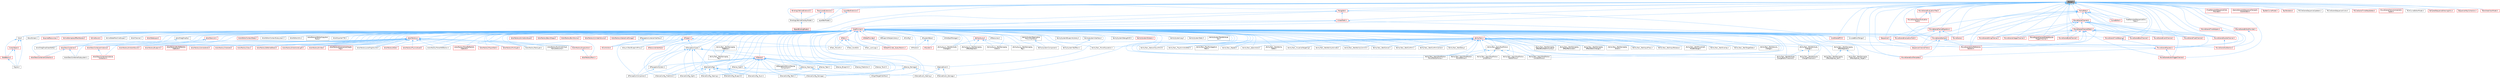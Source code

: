 digraph "Range.h"
{
 // INTERACTIVE_SVG=YES
 // LATEX_PDF_SIZE
  bgcolor="transparent";
  edge [fontname=Helvetica,fontsize=10,labelfontname=Helvetica,labelfontsize=10];
  node [fontname=Helvetica,fontsize=10,shape=box,height=0.2,width=0.4];
  Node1 [id="Node000001",label="Range.h",height=0.2,width=0.4,color="gray40", fillcolor="grey60", style="filled", fontcolor="black",tooltip=" "];
  Node1 -> Node2 [id="edge1_Node000001_Node000002",dir="back",color="steelblue1",style="solid",tooltip=" "];
  Node2 [id="Node000002",label="BindingLifetimeOverlayModel.h",height=0.2,width=0.4,color="grey40", fillcolor="white", style="filled",URL="$d2/d69/BindingLifetimeOverlayModel_8h.html",tooltip=" "];
  Node2 -> Node3 [id="edge2_Node000002_Node000003",dir="back",color="steelblue1",style="solid",tooltip=" "];
  Node3 [id="Node000003",label="ObjectBindingModel.h",height=0.2,width=0.4,color="red", fillcolor="#FFF0F0", style="filled",URL="$de/dbc/ObjectBindingModel_8h.html",tooltip=" "];
  Node1 -> Node9 [id="edge3_Node000001_Node000009",dir="back",color="steelblue1",style="solid",tooltip=" "];
  Node9 [id="Node000009",label="Core.h",height=0.2,width=0.4,color="grey40", fillcolor="white", style="filled",URL="$d6/dd7/Core_8h.html",tooltip=" "];
  Node9 -> Node10 [id="edge4_Node000009_Node000010",dir="back",color="steelblue1",style="solid",tooltip=" "];
  Node10 [id="Node000010",label="CoreUObject.h",height=0.2,width=0.4,color="red", fillcolor="#FFF0F0", style="filled",URL="$d0/ded/CoreUObject_8h.html",tooltip=" "];
  Node10 -> Node11 [id="edge5_Node000010_Node000011",dir="back",color="steelblue1",style="solid",tooltip=" "];
  Node11 [id="Node000011",label="Engine.h",height=0.2,width=0.4,color="grey40", fillcolor="white", style="filled",URL="$d1/d34/Public_2Engine_8h.html",tooltip=" "];
  Node10 -> Node13 [id="edge6_Node000010_Node000013",dir="back",color="steelblue1",style="solid",tooltip=" "];
  Node13 [id="Node000013",label="SlateBasics.h",height=0.2,width=0.4,color="red", fillcolor="#FFF0F0", style="filled",URL="$da/d2f/SlateBasics_8h.html",tooltip=" "];
  Node13 -> Node11 [id="edge7_Node000013_Node000011",dir="back",color="steelblue1",style="solid",tooltip=" "];
  Node9 -> Node11 [id="edge8_Node000009_Node000011",dir="back",color="steelblue1",style="solid",tooltip=" "];
  Node9 -> Node13 [id="edge9_Node000009_Node000013",dir="back",color="steelblue1",style="solid",tooltip=" "];
  Node1 -> Node18 [id="edge10_Node000001_Node000018",dir="back",color="steelblue1",style="solid",tooltip=" "];
  Node18 [id="Node000018",label="CoreMinimal.h",height=0.2,width=0.4,color="red", fillcolor="#FFF0F0", style="filled",URL="$d7/d67/CoreMinimal_8h.html",tooltip=" "];
  Node18 -> Node19 [id="edge11_Node000018_Node000019",dir="back",color="steelblue1",style="solid",tooltip=" "];
  Node19 [id="Node000019",label="AIAsyncTaskBlueprintProxy.h",height=0.2,width=0.4,color="grey40", fillcolor="white", style="filled",URL="$db/d07/AIAsyncTaskBlueprintProxy_8h.html",tooltip=" "];
  Node18 -> Node20 [id="edge12_Node000018_Node000020",dir="back",color="steelblue1",style="solid",tooltip=" "];
  Node20 [id="Node000020",label="AIBlueprintHelperLibrary.h",height=0.2,width=0.4,color="grey40", fillcolor="white", style="filled",URL="$dc/d00/AIBlueprintHelperLibrary_8h.html",tooltip=" "];
  Node18 -> Node21 [id="edge13_Node000018_Node000021",dir="back",color="steelblue1",style="solid",tooltip=" "];
  Node21 [id="Node000021",label="AIConfig.h",height=0.2,width=0.4,color="grey40", fillcolor="white", style="filled",URL="$da/da3/AIConfig_8h.html",tooltip=" "];
  Node18 -> Node22 [id="edge14_Node000018_Node000022",dir="back",color="steelblue1",style="solid",tooltip=" "];
  Node22 [id="Node000022",label="AIController.h",height=0.2,width=0.4,color="red", fillcolor="#FFF0F0", style="filled",URL="$d7/dd8/AIController_8h.html",tooltip=" "];
  Node18 -> Node25 [id="edge15_Node000018_Node000025",dir="back",color="steelblue1",style="solid",tooltip=" "];
  Node25 [id="Node000025",label="AIDataProvider.h",height=0.2,width=0.4,color="red", fillcolor="#FFF0F0", style="filled",URL="$dd/d5b/AIDataProvider_8h.html",tooltip=" "];
  Node25 -> Node26 [id="edge16_Node000025_Node000026",dir="back",color="steelblue1",style="solid",tooltip=" "];
  Node26 [id="Node000026",label="AIDataProvider_QueryParams.h",height=0.2,width=0.4,color="red", fillcolor="#FFF0F0", style="filled",URL="$d3/dd9/AIDataProvider__QueryParams_8h.html",tooltip=" "];
  Node18 -> Node26 [id="edge17_Node000018_Node000026",dir="back",color="steelblue1",style="solid",tooltip=" "];
  Node18 -> Node36 [id="edge18_Node000018_Node000036",dir="back",color="steelblue1",style="solid",tooltip=" "];
  Node36 [id="Node000036",label="AIHotSpotManager.h",height=0.2,width=0.4,color="grey40", fillcolor="white", style="filled",URL="$da/d1d/AIHotSpotManager_8h.html",tooltip=" "];
  Node18 -> Node37 [id="edge19_Node000018_Node000037",dir="back",color="steelblue1",style="solid",tooltip=" "];
  Node37 [id="Node000037",label="AIModule.h",height=0.2,width=0.4,color="grey40", fillcolor="white", style="filled",URL="$d9/df1/AIModule_8h.html",tooltip=" "];
  Node18 -> Node38 [id="edge20_Node000018_Node000038",dir="back",color="steelblue1",style="solid",tooltip=" "];
  Node38 [id="Node000038",label="AIPerceptionComponent.h",height=0.2,width=0.4,color="grey40", fillcolor="white", style="filled",URL="$d6/d0a/AIPerceptionComponent_8h.html",tooltip=" "];
  Node18 -> Node39 [id="edge21_Node000018_Node000039",dir="back",color="steelblue1",style="solid",tooltip=" "];
  Node39 [id="Node000039",label="AIPerceptionListenerInterface.h",height=0.2,width=0.4,color="grey40", fillcolor="white", style="filled",URL="$d4/dd7/AIPerceptionListenerInterface_8h.html",tooltip=" "];
  Node39 -> Node22 [id="edge22_Node000039_Node000022",dir="back",color="steelblue1",style="solid",tooltip=" "];
  Node18 -> Node40 [id="edge23_Node000018_Node000040",dir="back",color="steelblue1",style="solid",tooltip=" "];
  Node40 [id="Node000040",label="AIPerceptionStimuliSource\lComponent.h",height=0.2,width=0.4,color="grey40", fillcolor="white", style="filled",URL="$df/da3/AIPerceptionStimuliSourceComponent_8h.html",tooltip=" "];
  Node18 -> Node41 [id="edge24_Node000018_Node000041",dir="back",color="steelblue1",style="solid",tooltip=" "];
  Node41 [id="Node000041",label="AIPerceptionSystem.h",height=0.2,width=0.4,color="grey40", fillcolor="white", style="filled",URL="$d0/d08/AIPerceptionSystem_8h.html",tooltip=" "];
  Node41 -> Node38 [id="edge25_Node000041_Node000038",dir="back",color="steelblue1",style="solid",tooltip=" "];
  Node18 -> Node42 [id="edge26_Node000018_Node000042",dir="back",color="steelblue1",style="solid",tooltip=" "];
  Node42 [id="Node000042",label="AIPerceptionTypes.h",height=0.2,width=0.4,color="grey40", fillcolor="white", style="filled",URL="$de/d00/AIPerceptionTypes_8h.html",tooltip=" "];
  Node42 -> Node38 [id="edge27_Node000042_Node000038",dir="back",color="steelblue1",style="solid",tooltip=" "];
  Node42 -> Node41 [id="edge28_Node000042_Node000041",dir="back",color="steelblue1",style="solid",tooltip=" "];
  Node42 -> Node43 [id="edge29_Node000042_Node000043",dir="back",color="steelblue1",style="solid",tooltip=" "];
  Node43 [id="Node000043",label="AISense.h",height=0.2,width=0.4,color="red", fillcolor="#FFF0F0", style="filled",URL="$d3/dbd/AISense_8h.html",tooltip=" "];
  Node43 -> Node38 [id="edge30_Node000043_Node000038",dir="back",color="steelblue1",style="solid",tooltip=" "];
  Node43 -> Node40 [id="edge31_Node000043_Node000040",dir="back",color="steelblue1",style="solid",tooltip=" "];
  Node43 -> Node41 [id="edge32_Node000043_Node000041",dir="back",color="steelblue1",style="solid",tooltip=" "];
  Node43 -> Node44 [id="edge33_Node000043_Node000044",dir="back",color="steelblue1",style="solid",tooltip=" "];
  Node44 [id="Node000044",label="AISenseConfig.h",height=0.2,width=0.4,color="grey40", fillcolor="white", style="filled",URL="$d4/d73/AISenseConfig_8h.html",tooltip=" "];
  Node44 -> Node45 [id="edge34_Node000044_Node000045",dir="back",color="steelblue1",style="solid",tooltip=" "];
  Node45 [id="Node000045",label="AISenseConfig_Blueprint.h",height=0.2,width=0.4,color="grey40", fillcolor="white", style="filled",URL="$d7/ddf/AISenseConfig__Blueprint_8h.html",tooltip=" "];
  Node44 -> Node46 [id="edge35_Node000044_Node000046",dir="back",color="steelblue1",style="solid",tooltip=" "];
  Node46 [id="Node000046",label="AISenseConfig_Damage.h",height=0.2,width=0.4,color="grey40", fillcolor="white", style="filled",URL="$d4/d13/AISenseConfig__Damage_8h.html",tooltip=" "];
  Node44 -> Node47 [id="edge36_Node000044_Node000047",dir="back",color="steelblue1",style="solid",tooltip=" "];
  Node47 [id="Node000047",label="AISenseConfig_Hearing.h",height=0.2,width=0.4,color="grey40", fillcolor="white", style="filled",URL="$df/d81/AISenseConfig__Hearing_8h.html",tooltip=" "];
  Node44 -> Node48 [id="edge37_Node000044_Node000048",dir="back",color="steelblue1",style="solid",tooltip=" "];
  Node48 [id="Node000048",label="AISenseConfig_Prediction.h",height=0.2,width=0.4,color="grey40", fillcolor="white", style="filled",URL="$d2/d6e/AISenseConfig__Prediction_8h.html",tooltip=" "];
  Node44 -> Node49 [id="edge38_Node000044_Node000049",dir="back",color="steelblue1",style="solid",tooltip=" "];
  Node49 [id="Node000049",label="AISenseConfig_Sight.h",height=0.2,width=0.4,color="grey40", fillcolor="white", style="filled",URL="$d7/d17/AISenseConfig__Sight_8h.html",tooltip=" "];
  Node44 -> Node50 [id="edge39_Node000044_Node000050",dir="back",color="steelblue1",style="solid",tooltip=" "];
  Node50 [id="Node000050",label="AISenseConfig_Team.h",height=0.2,width=0.4,color="grey40", fillcolor="white", style="filled",URL="$dc/daf/AISenseConfig__Team_8h.html",tooltip=" "];
  Node44 -> Node51 [id="edge40_Node000044_Node000051",dir="back",color="steelblue1",style="solid",tooltip=" "];
  Node51 [id="Node000051",label="AISenseConfig_Touch.h",height=0.2,width=0.4,color="grey40", fillcolor="white", style="filled",URL="$df/d3a/AISenseConfig__Touch_8h.html",tooltip=" "];
  Node43 -> Node45 [id="edge41_Node000043_Node000045",dir="back",color="steelblue1",style="solid",tooltip=" "];
  Node43 -> Node46 [id="edge42_Node000043_Node000046",dir="back",color="steelblue1",style="solid",tooltip=" "];
  Node43 -> Node47 [id="edge43_Node000043_Node000047",dir="back",color="steelblue1",style="solid",tooltip=" "];
  Node43 -> Node48 [id="edge44_Node000043_Node000048",dir="back",color="steelblue1",style="solid",tooltip=" "];
  Node43 -> Node49 [id="edge45_Node000043_Node000049",dir="back",color="steelblue1",style="solid",tooltip=" "];
  Node43 -> Node50 [id="edge46_Node000043_Node000050",dir="back",color="steelblue1",style="solid",tooltip=" "];
  Node43 -> Node51 [id="edge47_Node000043_Node000051",dir="back",color="steelblue1",style="solid",tooltip=" "];
  Node43 -> Node52 [id="edge48_Node000043_Node000052",dir="back",color="steelblue1",style="solid",tooltip=" "];
  Node52 [id="Node000052",label="AISense_Blueprint.h",height=0.2,width=0.4,color="grey40", fillcolor="white", style="filled",URL="$d6/d30/AISense__Blueprint_8h.html",tooltip=" "];
  Node43 -> Node53 [id="edge49_Node000043_Node000053",dir="back",color="steelblue1",style="solid",tooltip=" "];
  Node53 [id="Node000053",label="AISense_Damage.h",height=0.2,width=0.4,color="grey40", fillcolor="white", style="filled",URL="$dd/d37/AISense__Damage_8h.html",tooltip=" "];
  Node53 -> Node46 [id="edge50_Node000053_Node000046",dir="back",color="steelblue1",style="solid",tooltip=" "];
  Node53 -> Node54 [id="edge51_Node000053_Node000054",dir="back",color="steelblue1",style="solid",tooltip=" "];
  Node54 [id="Node000054",label="AISenseEvent_Damage.h",height=0.2,width=0.4,color="grey40", fillcolor="white", style="filled",URL="$db/d23/AISenseEvent__Damage_8h.html",tooltip=" "];
  Node43 -> Node55 [id="edge52_Node000043_Node000055",dir="back",color="steelblue1",style="solid",tooltip=" "];
  Node55 [id="Node000055",label="AISense_Hearing.h",height=0.2,width=0.4,color="grey40", fillcolor="white", style="filled",URL="$dc/d03/AISense__Hearing_8h.html",tooltip=" "];
  Node55 -> Node47 [id="edge53_Node000055_Node000047",dir="back",color="steelblue1",style="solid",tooltip=" "];
  Node55 -> Node56 [id="edge54_Node000055_Node000056",dir="back",color="steelblue1",style="solid",tooltip=" "];
  Node56 [id="Node000056",label="AISenseEvent_Hearing.h",height=0.2,width=0.4,color="grey40", fillcolor="white", style="filled",URL="$df/d3a/AISenseEvent__Hearing_8h.html",tooltip=" "];
  Node43 -> Node57 [id="edge55_Node000043_Node000057",dir="back",color="steelblue1",style="solid",tooltip=" "];
  Node57 [id="Node000057",label="AISense_Prediction.h",height=0.2,width=0.4,color="grey40", fillcolor="white", style="filled",URL="$d4/de0/AISense__Prediction_8h.html",tooltip=" "];
  Node43 -> Node58 [id="edge56_Node000043_Node000058",dir="back",color="steelblue1",style="solid",tooltip=" "];
  Node58 [id="Node000058",label="AISense_Sight.h",height=0.2,width=0.4,color="grey40", fillcolor="white", style="filled",URL="$d7/d6f/AISense__Sight_8h.html",tooltip=" "];
  Node58 -> Node49 [id="edge57_Node000058_Node000049",dir="back",color="steelblue1",style="solid",tooltip=" "];
  Node58 -> Node59 [id="edge58_Node000058_Node000059",dir="back",color="steelblue1",style="solid",tooltip=" "];
  Node59 [id="Node000059",label="AISightTargetInterface.h",height=0.2,width=0.4,color="grey40", fillcolor="white", style="filled",URL="$d0/dd7/AISightTargetInterface_8h.html",tooltip=" "];
  Node43 -> Node60 [id="edge59_Node000043_Node000060",dir="back",color="steelblue1",style="solid",tooltip=" "];
  Node60 [id="Node000060",label="AISense_Team.h",height=0.2,width=0.4,color="grey40", fillcolor="white", style="filled",URL="$d7/d7a/AISense__Team_8h.html",tooltip=" "];
  Node60 -> Node50 [id="edge60_Node000060_Node000050",dir="back",color="steelblue1",style="solid",tooltip=" "];
  Node43 -> Node61 [id="edge61_Node000043_Node000061",dir="back",color="steelblue1",style="solid",tooltip=" "];
  Node61 [id="Node000061",label="AISense_Touch.h",height=0.2,width=0.4,color="grey40", fillcolor="white", style="filled",URL="$d6/db4/AISense__Touch_8h.html",tooltip=" "];
  Node42 -> Node44 [id="edge62_Node000042_Node000044",dir="back",color="steelblue1",style="solid",tooltip=" "];
  Node42 -> Node47 [id="edge63_Node000042_Node000047",dir="back",color="steelblue1",style="solid",tooltip=" "];
  Node42 -> Node49 [id="edge64_Node000042_Node000049",dir="back",color="steelblue1",style="solid",tooltip=" "];
  Node42 -> Node62 [id="edge65_Node000042_Node000062",dir="back",color="steelblue1",style="solid",tooltip=" "];
  Node62 [id="Node000062",label="AISenseEvent.h",height=0.2,width=0.4,color="grey40", fillcolor="white", style="filled",URL="$de/d44/AISenseEvent_8h.html",tooltip=" "];
  Node62 -> Node54 [id="edge66_Node000062_Node000054",dir="back",color="steelblue1",style="solid",tooltip=" "];
  Node62 -> Node56 [id="edge67_Node000062_Node000056",dir="back",color="steelblue1",style="solid",tooltip=" "];
  Node18 -> Node63 [id="edge68_Node000018_Node000063",dir="back",color="steelblue1",style="solid",tooltip=" "];
  Node63 [id="Node000063",label="AIResourceInterface.h",height=0.2,width=0.4,color="red", fillcolor="#FFF0F0", style="filled",URL="$dd/d0d/AIResourceInterface_8h.html",tooltip=" "];
  Node18 -> Node120 [id="edge69_Node000018_Node000120",dir="back",color="steelblue1",style="solid",tooltip=" "];
  Node120 [id="Node000120",label="AIResources.h",height=0.2,width=0.4,color="grey40", fillcolor="white", style="filled",URL="$d9/db0/AIResources_8h.html",tooltip=" "];
  Node18 -> Node43 [id="edge70_Node000018_Node000043",dir="back",color="steelblue1",style="solid",tooltip=" "];
  Node18 -> Node44 [id="edge71_Node000018_Node000044",dir="back",color="steelblue1",style="solid",tooltip=" "];
  Node18 -> Node45 [id="edge72_Node000018_Node000045",dir="back",color="steelblue1",style="solid",tooltip=" "];
  Node18 -> Node46 [id="edge73_Node000018_Node000046",dir="back",color="steelblue1",style="solid",tooltip=" "];
  Node18 -> Node47 [id="edge74_Node000018_Node000047",dir="back",color="steelblue1",style="solid",tooltip=" "];
  Node18 -> Node48 [id="edge75_Node000018_Node000048",dir="back",color="steelblue1",style="solid",tooltip=" "];
  Node18 -> Node49 [id="edge76_Node000018_Node000049",dir="back",color="steelblue1",style="solid",tooltip=" "];
  Node18 -> Node50 [id="edge77_Node000018_Node000050",dir="back",color="steelblue1",style="solid",tooltip=" "];
  Node18 -> Node51 [id="edge78_Node000018_Node000051",dir="back",color="steelblue1",style="solid",tooltip=" "];
  Node18 -> Node62 [id="edge79_Node000018_Node000062",dir="back",color="steelblue1",style="solid",tooltip=" "];
  Node18 -> Node54 [id="edge80_Node000018_Node000054",dir="back",color="steelblue1",style="solid",tooltip=" "];
  Node18 -> Node56 [id="edge81_Node000018_Node000056",dir="back",color="steelblue1",style="solid",tooltip=" "];
  Node18 -> Node52 [id="edge82_Node000018_Node000052",dir="back",color="steelblue1",style="solid",tooltip=" "];
  Node18 -> Node53 [id="edge83_Node000018_Node000053",dir="back",color="steelblue1",style="solid",tooltip=" "];
  Node18 -> Node55 [id="edge84_Node000018_Node000055",dir="back",color="steelblue1",style="solid",tooltip=" "];
  Node18 -> Node57 [id="edge85_Node000018_Node000057",dir="back",color="steelblue1",style="solid",tooltip=" "];
  Node18 -> Node58 [id="edge86_Node000018_Node000058",dir="back",color="steelblue1",style="solid",tooltip=" "];
  Node18 -> Node60 [id="edge87_Node000018_Node000060",dir="back",color="steelblue1",style="solid",tooltip=" "];
  Node18 -> Node61 [id="edge88_Node000018_Node000061",dir="back",color="steelblue1",style="solid",tooltip=" "];
  Node18 -> Node59 [id="edge89_Node000018_Node000059",dir="back",color="steelblue1",style="solid",tooltip=" "];
  Node18 -> Node121 [id="edge90_Node000018_Node000121",dir="back",color="steelblue1",style="solid",tooltip=" "];
  Node121 [id="Node000121",label="AISystem.h",height=0.2,width=0.4,color="red", fillcolor="#FFF0F0", style="filled",URL="$d0/d71/AISystem_8h.html",tooltip=" "];
  Node18 -> Node126 [id="edge91_Node000018_Node000126",dir="back",color="steelblue1",style="solid",tooltip=" "];
  Node126 [id="Node000126",label="AISystemBase.h",height=0.2,width=0.4,color="grey40", fillcolor="white", style="filled",URL="$d5/d44/AISystemBase_8h.html",tooltip=" "];
  Node126 -> Node37 [id="edge92_Node000126_Node000037",dir="back",color="steelblue1",style="solid",tooltip=" "];
  Node126 -> Node121 [id="edge93_Node000126_Node000121",dir="back",color="steelblue1",style="solid",tooltip=" "];
  Node18 -> Node127 [id="edge94_Node000018_Node000127",dir="back",color="steelblue1",style="solid",tooltip=" "];
  Node127 [id="Node000127",label="AITask.h",height=0.2,width=0.4,color="red", fillcolor="#FFF0F0", style="filled",URL="$d6/de2/AITask_8h.html",tooltip=" "];
  Node127 -> Node128 [id="edge95_Node000127_Node000128",dir="back",color="steelblue1",style="solid",tooltip=" "];
  Node128 [id="Node000128",label="AITask_LockLogic.h",height=0.2,width=0.4,color="grey40", fillcolor="white", style="filled",URL="$d8/d28/AITask__LockLogic_8h.html",tooltip=" "];
  Node127 -> Node117 [id="edge96_Node000127_Node000117",dir="back",color="steelblue1",style="solid",tooltip=" "];
  Node117 [id="Node000117",label="AITask_MoveTo.h",height=0.2,width=0.4,color="grey40", fillcolor="white", style="filled",URL="$d4/dc4/AITask__MoveTo_8h.html",tooltip=" "];
  Node127 -> Node129 [id="edge97_Node000127_Node000129",dir="back",color="steelblue1",style="solid",tooltip=" "];
  Node129 [id="Node000129",label="AITask_RunEQS.h",height=0.2,width=0.4,color="grey40", fillcolor="white", style="filled",URL="$d9/d9f/AITask__RunEQS_8h.html",tooltip=" "];
  Node18 -> Node128 [id="edge98_Node000018_Node000128",dir="back",color="steelblue1",style="solid",tooltip=" "];
  Node18 -> Node117 [id="edge99_Node000018_Node000117",dir="back",color="steelblue1",style="solid",tooltip=" "];
  Node18 -> Node129 [id="edge100_Node000018_Node000129",dir="back",color="steelblue1",style="solid",tooltip=" "];
  Node18 -> Node130 [id="edge101_Node000018_Node000130",dir="back",color="steelblue1",style="solid",tooltip=" "];
  Node130 [id="Node000130",label="AITypes.h",height=0.2,width=0.4,color="red", fillcolor="#FFF0F0", style="filled",URL="$dd/d64/AITypes_8h.html",tooltip=" "];
  Node130 -> Node19 [id="edge102_Node000130_Node000019",dir="back",color="steelblue1",style="solid",tooltip=" "];
  Node130 -> Node22 [id="edge103_Node000130_Node000022",dir="back",color="steelblue1",style="solid",tooltip=" "];
  Node130 -> Node42 [id="edge104_Node000130_Node000042",dir="back",color="steelblue1",style="solid",tooltip=" "];
  Node130 -> Node63 [id="edge105_Node000130_Node000063",dir="back",color="steelblue1",style="solid",tooltip=" "];
  Node130 -> Node117 [id="edge106_Node000130_Node000117",dir="back",color="steelblue1",style="solid",tooltip=" "];
  Node18 -> Node135 [id="edge107_Node000018_Node000135",dir="back",color="steelblue1",style="solid",tooltip=" "];
  Node135 [id="Node000135",label="AbilityAsync.h",height=0.2,width=0.4,color="red", fillcolor="#FFF0F0", style="filled",URL="$d8/dce/AbilityAsync_8h.html",tooltip=" "];
  Node135 -> Node136 [id="edge108_Node000135_Node000136",dir="back",color="steelblue1",style="solid",tooltip=" "];
  Node136 [id="Node000136",label="AbilityAsync_WaitAttribute\lChanged.h",height=0.2,width=0.4,color="grey40", fillcolor="white", style="filled",URL="$d8/d81/AbilityAsync__WaitAttributeChanged_8h.html",tooltip=" "];
  Node135 -> Node137 [id="edge109_Node000135_Node000137",dir="back",color="steelblue1",style="solid",tooltip=" "];
  Node137 [id="Node000137",label="AbilityAsync_WaitGameplay\lEffectApplied.h",height=0.2,width=0.4,color="grey40", fillcolor="white", style="filled",URL="$dd/d1a/AbilityAsync__WaitGameplayEffectApplied_8h.html",tooltip=" "];
  Node135 -> Node138 [id="edge110_Node000135_Node000138",dir="back",color="steelblue1",style="solid",tooltip=" "];
  Node138 [id="Node000138",label="AbilityAsync_WaitGameplay\lEvent.h",height=0.2,width=0.4,color="grey40", fillcolor="white", style="filled",URL="$d4/d2d/AbilityAsync__WaitGameplayEvent_8h.html",tooltip=" "];
  Node135 -> Node139 [id="edge111_Node000135_Node000139",dir="back",color="steelblue1",style="solid",tooltip=" "];
  Node139 [id="Node000139",label="AbilityAsync_WaitGameplay\lTag.h",height=0.2,width=0.4,color="grey40", fillcolor="white", style="filled",URL="$d8/dc5/AbilityAsync__WaitGameplayTag_8h.html",tooltip=" "];
  Node18 -> Node136 [id="edge112_Node000018_Node000136",dir="back",color="steelblue1",style="solid",tooltip=" "];
  Node18 -> Node137 [id="edge113_Node000018_Node000137",dir="back",color="steelblue1",style="solid",tooltip=" "];
  Node18 -> Node138 [id="edge114_Node000018_Node000138",dir="back",color="steelblue1",style="solid",tooltip=" "];
  Node18 -> Node139 [id="edge115_Node000018_Node000139",dir="back",color="steelblue1",style="solid",tooltip=" "];
  Node18 -> Node142 [id="edge116_Node000018_Node000142",dir="back",color="steelblue1",style="solid",tooltip=" "];
  Node142 [id="Node000142",label="AbilitySystemBlueprintLibrary.h",height=0.2,width=0.4,color="grey40", fillcolor="white", style="filled",URL="$d5/dd6/AbilitySystemBlueprintLibrary_8h.html",tooltip=" "];
  Node18 -> Node143 [id="edge117_Node000018_Node000143",dir="back",color="steelblue1",style="solid",tooltip=" "];
  Node143 [id="Node000143",label="AbilitySystemComponent.h",height=0.2,width=0.4,color="grey40", fillcolor="white", style="filled",URL="$d0/da3/AbilitySystemComponent_8h.html",tooltip=" "];
  Node18 -> Node144 [id="edge118_Node000018_Node000144",dir="back",color="steelblue1",style="solid",tooltip=" "];
  Node144 [id="Node000144",label="AbilitySystemDebugHUD.h",height=0.2,width=0.4,color="grey40", fillcolor="white", style="filled",URL="$dc/d84/AbilitySystemDebugHUD_8h.html",tooltip=" "];
  Node18 -> Node145 [id="edge119_Node000018_Node000145",dir="back",color="steelblue1",style="solid",tooltip=" "];
  Node145 [id="Node000145",label="AbilitySystemGlobals.h",height=0.2,width=0.4,color="red", fillcolor="#FFF0F0", style="filled",URL="$dc/d82/AbilitySystemGlobals_8h.html",tooltip=" "];
  Node18 -> Node147 [id="edge120_Node000018_Node000147",dir="back",color="steelblue1",style="solid",tooltip=" "];
  Node147 [id="Node000147",label="AbilitySystemInterface.h",height=0.2,width=0.4,color="grey40", fillcolor="white", style="filled",URL="$d8/d76/AbilitySystemInterface_8h.html",tooltip=" "];
  Node147 -> Node148 [id="edge121_Node000147_Node000148",dir="back",color="steelblue1",style="solid",tooltip=" "];
  Node148 [id="Node000148",label="AbilitySystemTestPawn.h",height=0.2,width=0.4,color="grey40", fillcolor="white", style="filled",URL="$d9/d5f/AbilitySystemTestPawn_8h.html",tooltip=" "];
  Node18 -> Node149 [id="edge122_Node000018_Node000149",dir="back",color="steelblue1",style="solid",tooltip=" "];
  Node149 [id="Node000149",label="AbilitySystemLog.h",height=0.2,width=0.4,color="grey40", fillcolor="white", style="filled",URL="$d9/d0f/AbilitySystemLog_8h.html",tooltip=" "];
  Node18 -> Node150 [id="edge123_Node000018_Node000150",dir="back",color="steelblue1",style="solid",tooltip=" "];
  Node150 [id="Node000150",label="AbilitySystemReplication\lProxyInterface.h",height=0.2,width=0.4,color="grey40", fillcolor="white", style="filled",URL="$d9/d17/AbilitySystemReplicationProxyInterface_8h.html",tooltip=" "];
  Node150 -> Node143 [id="edge124_Node000150_Node000143",dir="back",color="steelblue1",style="solid",tooltip=" "];
  Node18 -> Node151 [id="edge125_Node000018_Node000151",dir="back",color="steelblue1",style="solid",tooltip=" "];
  Node151 [id="Node000151",label="AbilitySystemStats.h",height=0.2,width=0.4,color="grey40", fillcolor="white", style="filled",URL="$d2/d42/AbilitySystemStats_8h.html",tooltip=" "];
  Node18 -> Node152 [id="edge126_Node000018_Node000152",dir="back",color="steelblue1",style="solid",tooltip=" "];
  Node152 [id="Node000152",label="AbilitySystemTestAttribute\lSet.h",height=0.2,width=0.4,color="grey40", fillcolor="white", style="filled",URL="$df/d1f/AbilitySystemTestAttributeSet_8h.html",tooltip=" "];
  Node18 -> Node148 [id="edge127_Node000018_Node000148",dir="back",color="steelblue1",style="solid",tooltip=" "];
  Node18 -> Node153 [id="edge128_Node000018_Node000153",dir="back",color="steelblue1",style="solid",tooltip=" "];
  Node153 [id="Node000153",label="AbilityTask.h",height=0.2,width=0.4,color="red", fillcolor="#FFF0F0", style="filled",URL="$d2/d8e/AbilityTask_8h.html",tooltip=" "];
  Node153 -> Node154 [id="edge129_Node000153_Node000154",dir="back",color="steelblue1",style="solid",tooltip=" "];
  Node154 [id="Node000154",label="AbilityTask_ApplyRootMotion\lConstantForce.h",height=0.2,width=0.4,color="grey40", fillcolor="white", style="filled",URL="$d0/de8/AbilityTask__ApplyRootMotionConstantForce_8h.html",tooltip=" "];
  Node153 -> Node155 [id="edge130_Node000153_Node000155",dir="back",color="steelblue1",style="solid",tooltip=" "];
  Node155 [id="Node000155",label="AbilityTask_ApplyRootMotion\lJumpForce.h",height=0.2,width=0.4,color="grey40", fillcolor="white", style="filled",URL="$d7/db6/AbilityTask__ApplyRootMotionJumpForce_8h.html",tooltip=" "];
  Node153 -> Node156 [id="edge131_Node000153_Node000156",dir="back",color="steelblue1",style="solid",tooltip=" "];
  Node156 [id="Node000156",label="AbilityTask_ApplyRootMotion\lMoveToActorForce.h",height=0.2,width=0.4,color="grey40", fillcolor="white", style="filled",URL="$d5/de3/AbilityTask__ApplyRootMotionMoveToActorForce_8h.html",tooltip=" "];
  Node153 -> Node157 [id="edge132_Node000153_Node000157",dir="back",color="steelblue1",style="solid",tooltip=" "];
  Node157 [id="Node000157",label="AbilityTask_ApplyRootMotion\lMoveToForce.h",height=0.2,width=0.4,color="grey40", fillcolor="white", style="filled",URL="$d3/dc3/AbilityTask__ApplyRootMotionMoveToForce_8h.html",tooltip=" "];
  Node153 -> Node158 [id="edge133_Node000153_Node000158",dir="back",color="steelblue1",style="solid",tooltip=" "];
  Node158 [id="Node000158",label="AbilityTask_ApplyRootMotion\lRadialForce.h",height=0.2,width=0.4,color="grey40", fillcolor="white", style="filled",URL="$da/d06/AbilityTask__ApplyRootMotionRadialForce_8h.html",tooltip=" "];
  Node153 -> Node159 [id="edge134_Node000153_Node000159",dir="back",color="steelblue1",style="solid",tooltip=" "];
  Node159 [id="Node000159",label="AbilityTask_ApplyRootMotion\l_Base.h",height=0.2,width=0.4,color="grey40", fillcolor="white", style="filled",URL="$d8/d7d/AbilityTask__ApplyRootMotion__Base_8h.html",tooltip=" "];
  Node159 -> Node154 [id="edge135_Node000159_Node000154",dir="back",color="steelblue1",style="solid",tooltip=" "];
  Node159 -> Node155 [id="edge136_Node000159_Node000155",dir="back",color="steelblue1",style="solid",tooltip=" "];
  Node159 -> Node156 [id="edge137_Node000159_Node000156",dir="back",color="steelblue1",style="solid",tooltip=" "];
  Node159 -> Node157 [id="edge138_Node000159_Node000157",dir="back",color="steelblue1",style="solid",tooltip=" "];
  Node159 -> Node158 [id="edge139_Node000159_Node000158",dir="back",color="steelblue1",style="solid",tooltip=" "];
  Node153 -> Node160 [id="edge140_Node000153_Node000160",dir="back",color="steelblue1",style="solid",tooltip=" "];
  Node160 [id="Node000160",label="AbilityTask_MoveToLocation.h",height=0.2,width=0.4,color="grey40", fillcolor="white", style="filled",URL="$da/d8d/AbilityTask__MoveToLocation_8h.html",tooltip=" "];
  Node153 -> Node161 [id="edge141_Node000153_Node000161",dir="back",color="steelblue1",style="solid",tooltip=" "];
  Node161 [id="Node000161",label="AbilityTask_NetworkSyncPoint.h",height=0.2,width=0.4,color="grey40", fillcolor="white", style="filled",URL="$dc/d62/AbilityTask__NetworkSyncPoint_8h.html",tooltip=" "];
  Node153 -> Node162 [id="edge142_Node000153_Node000162",dir="back",color="steelblue1",style="solid",tooltip=" "];
  Node162 [id="Node000162",label="AbilityTask_PlayAnimAndWait.h",height=0.2,width=0.4,color="grey40", fillcolor="white", style="filled",URL="$d4/d50/AbilityTask__PlayAnimAndWait_8h.html",tooltip=" "];
  Node153 -> Node163 [id="edge143_Node000153_Node000163",dir="back",color="steelblue1",style="solid",tooltip=" "];
  Node163 [id="Node000163",label="AbilityTask_PlayMontageAnd\lWait.h",height=0.2,width=0.4,color="grey40", fillcolor="white", style="filled",URL="$de/d05/AbilityTask__PlayMontageAndWait_8h.html",tooltip=" "];
  Node153 -> Node164 [id="edge144_Node000153_Node000164",dir="back",color="steelblue1",style="solid",tooltip=" "];
  Node164 [id="Node000164",label="AbilityTask_Repeat.h",height=0.2,width=0.4,color="grey40", fillcolor="white", style="filled",URL="$da/d7d/AbilityTask__Repeat_8h.html",tooltip=" "];
  Node153 -> Node165 [id="edge145_Node000153_Node000165",dir="back",color="steelblue1",style="solid",tooltip=" "];
  Node165 [id="Node000165",label="AbilityTask_SpawnActor.h",height=0.2,width=0.4,color="grey40", fillcolor="white", style="filled",URL="$dc/d97/AbilityTask__SpawnActor_8h.html",tooltip=" "];
  Node153 -> Node166 [id="edge146_Node000153_Node000166",dir="back",color="steelblue1",style="solid",tooltip=" "];
  Node166 [id="Node000166",label="AbilityTask_StartAbility\lState.h",height=0.2,width=0.4,color="grey40", fillcolor="white", style="filled",URL="$db/d91/AbilityTask__StartAbilityState_8h.html",tooltip=" "];
  Node153 -> Node167 [id="edge147_Node000153_Node000167",dir="back",color="steelblue1",style="solid",tooltip=" "];
  Node167 [id="Node000167",label="AbilityTask_VisualizeTargeting.h",height=0.2,width=0.4,color="grey40", fillcolor="white", style="filled",URL="$df/dbd/AbilityTask__VisualizeTargeting_8h.html",tooltip=" "];
  Node153 -> Node168 [id="edge148_Node000153_Node000168",dir="back",color="steelblue1",style="solid",tooltip=" "];
  Node168 [id="Node000168",label="AbilityTask_WaitAbilityActivate.h",height=0.2,width=0.4,color="grey40", fillcolor="white", style="filled",URL="$db/da3/AbilityTask__WaitAbilityActivate_8h.html",tooltip=" "];
  Node153 -> Node169 [id="edge149_Node000153_Node000169",dir="back",color="steelblue1",style="solid",tooltip=" "];
  Node169 [id="Node000169",label="AbilityTask_WaitAbilityCommit.h",height=0.2,width=0.4,color="grey40", fillcolor="white", style="filled",URL="$de/de8/AbilityTask__WaitAbilityCommit_8h.html",tooltip=" "];
  Node153 -> Node170 [id="edge150_Node000153_Node000170",dir="back",color="steelblue1",style="solid",tooltip=" "];
  Node170 [id="Node000170",label="AbilityTask_WaitAttribute\lChange.h",height=0.2,width=0.4,color="grey40", fillcolor="white", style="filled",URL="$dd/d60/AbilityTask__WaitAttributeChange_8h.html",tooltip=" "];
  Node170 -> Node171 [id="edge151_Node000170_Node000171",dir="back",color="steelblue1",style="solid",tooltip=" "];
  Node171 [id="Node000171",label="AbilityTask_WaitAttribute\lChangeRatioThreshold.h",height=0.2,width=0.4,color="grey40", fillcolor="white", style="filled",URL="$de/d5e/AbilityTask__WaitAttributeChangeRatioThreshold_8h.html",tooltip=" "];
  Node170 -> Node172 [id="edge152_Node000170_Node000172",dir="back",color="steelblue1",style="solid",tooltip=" "];
  Node172 [id="Node000172",label="AbilityTask_WaitAttribute\lChangeThreshold.h",height=0.2,width=0.4,color="grey40", fillcolor="white", style="filled",URL="$db/d3e/AbilityTask__WaitAttributeChangeThreshold_8h.html",tooltip=" "];
  Node153 -> Node171 [id="edge153_Node000153_Node000171",dir="back",color="steelblue1",style="solid",tooltip=" "];
  Node153 -> Node172 [id="edge154_Node000153_Node000172",dir="back",color="steelblue1",style="solid",tooltip=" "];
  Node153 -> Node173 [id="edge155_Node000153_Node000173",dir="back",color="steelblue1",style="solid",tooltip=" "];
  Node173 [id="Node000173",label="AbilityTask_WaitCancel.h",height=0.2,width=0.4,color="grey40", fillcolor="white", style="filled",URL="$dc/d16/AbilityTask__WaitCancel_8h.html",tooltip=" "];
  Node153 -> Node174 [id="edge156_Node000153_Node000174",dir="back",color="steelblue1",style="solid",tooltip=" "];
  Node174 [id="Node000174",label="AbilityTask_WaitConfirm.h",height=0.2,width=0.4,color="grey40", fillcolor="white", style="filled",URL="$d3/d4f/AbilityTask__WaitConfirm_8h.html",tooltip=" "];
  Node153 -> Node175 [id="edge157_Node000153_Node000175",dir="back",color="steelblue1",style="solid",tooltip=" "];
  Node175 [id="Node000175",label="AbilityTask_WaitConfirmCancel.h",height=0.2,width=0.4,color="grey40", fillcolor="white", style="filled",URL="$de/d88/AbilityTask__WaitConfirmCancel_8h.html",tooltip=" "];
  Node153 -> Node176 [id="edge158_Node000153_Node000176",dir="back",color="steelblue1",style="solid",tooltip=" "];
  Node176 [id="Node000176",label="AbilityTask_WaitDelay.h",height=0.2,width=0.4,color="grey40", fillcolor="white", style="filled",URL="$dc/d63/AbilityTask__WaitDelay_8h.html",tooltip=" "];
  Node153 -> Node177 [id="edge159_Node000153_Node000177",dir="back",color="steelblue1",style="solid",tooltip=" "];
  Node177 [id="Node000177",label="AbilityTask_WaitGameplay\lEffectApplied.h",height=0.2,width=0.4,color="grey40", fillcolor="white", style="filled",URL="$d8/dfe/AbilityTask__WaitGameplayEffectApplied_8h.html",tooltip=" "];
  Node177 -> Node178 [id="edge160_Node000177_Node000178",dir="back",color="steelblue1",style="solid",tooltip=" "];
  Node178 [id="Node000178",label="AbilityTask_WaitGameplay\lEffectApplied_Self.h",height=0.2,width=0.4,color="grey40", fillcolor="white", style="filled",URL="$d0/d01/AbilityTask__WaitGameplayEffectApplied__Self_8h.html",tooltip=" "];
  Node177 -> Node179 [id="edge161_Node000177_Node000179",dir="back",color="steelblue1",style="solid",tooltip=" "];
  Node179 [id="Node000179",label="AbilityTask_WaitGameplay\lEffectApplied_Target.h",height=0.2,width=0.4,color="grey40", fillcolor="white", style="filled",URL="$db/dc4/AbilityTask__WaitGameplayEffectApplied__Target_8h.html",tooltip=" "];
  Node153 -> Node180 [id="edge162_Node000153_Node000180",dir="back",color="steelblue1",style="solid",tooltip=" "];
  Node180 [id="Node000180",label="AbilityTask_WaitGameplay\lEffectBlockedImmunity.h",height=0.2,width=0.4,color="grey40", fillcolor="white", style="filled",URL="$d4/d24/AbilityTask__WaitGameplayEffectBlockedImmunity_8h.html",tooltip=" "];
  Node153 -> Node181 [id="edge163_Node000153_Node000181",dir="back",color="steelblue1",style="solid",tooltip=" "];
  Node181 [id="Node000181",label="AbilityTask_WaitGameplay\lEffectRemoved.h",height=0.2,width=0.4,color="grey40", fillcolor="white", style="filled",URL="$d1/da9/AbilityTask__WaitGameplayEffectRemoved_8h.html",tooltip=" "];
  Node153 -> Node182 [id="edge164_Node000153_Node000182",dir="back",color="steelblue1",style="solid",tooltip=" "];
  Node182 [id="Node000182",label="AbilityTask_WaitGameplay\lEffectStackChange.h",height=0.2,width=0.4,color="grey40", fillcolor="white", style="filled",URL="$de/db3/AbilityTask__WaitGameplayEffectStackChange_8h.html",tooltip=" "];
  Node153 -> Node183 [id="edge165_Node000153_Node000183",dir="back",color="steelblue1",style="solid",tooltip=" "];
  Node183 [id="Node000183",label="AbilityTask_WaitGameplay\lEvent.h",height=0.2,width=0.4,color="grey40", fillcolor="white", style="filled",URL="$dc/db8/AbilityTask__WaitGameplayEvent_8h.html",tooltip=" "];
  Node153 -> Node184 [id="edge166_Node000153_Node000184",dir="back",color="steelblue1",style="solid",tooltip=" "];
  Node184 [id="Node000184",label="AbilityTask_WaitGameplay\lTagBase.h",height=0.2,width=0.4,color="grey40", fillcolor="white", style="filled",URL="$d8/dd0/AbilityTask__WaitGameplayTagBase_8h.html",tooltip=" "];
  Node184 -> Node185 [id="edge167_Node000184_Node000185",dir="back",color="steelblue1",style="solid",tooltip=" "];
  Node185 [id="Node000185",label="AbilityTask_WaitGameplay\lTag.h",height=0.2,width=0.4,color="grey40", fillcolor="white", style="filled",URL="$d3/d4f/AbilityTask__WaitGameplayTag_8h.html",tooltip=" "];
  Node153 -> Node188 [id="edge168_Node000153_Node000188",dir="back",color="steelblue1",style="solid",tooltip=" "];
  Node188 [id="Node000188",label="AbilityTask_WaitInputPress.h",height=0.2,width=0.4,color="grey40", fillcolor="white", style="filled",URL="$d6/d00/AbilityTask__WaitInputPress_8h.html",tooltip=" "];
  Node153 -> Node189 [id="edge169_Node000153_Node000189",dir="back",color="steelblue1",style="solid",tooltip=" "];
  Node189 [id="Node000189",label="AbilityTask_WaitInputRelease.h",height=0.2,width=0.4,color="grey40", fillcolor="white", style="filled",URL="$d1/d89/AbilityTask__WaitInputRelease_8h.html",tooltip=" "];
  Node153 -> Node190 [id="edge170_Node000153_Node000190",dir="back",color="steelblue1",style="solid",tooltip=" "];
  Node190 [id="Node000190",label="AbilityTask_WaitMovement\lModeChange.h",height=0.2,width=0.4,color="grey40", fillcolor="white", style="filled",URL="$d9/df7/AbilityTask__WaitMovementModeChange_8h.html",tooltip=" "];
  Node153 -> Node191 [id="edge171_Node000153_Node000191",dir="back",color="steelblue1",style="solid",tooltip=" "];
  Node191 [id="Node000191",label="AbilityTask_WaitOverlap.h",height=0.2,width=0.4,color="grey40", fillcolor="white", style="filled",URL="$d9/dab/AbilityTask__WaitOverlap_8h.html",tooltip=" "];
  Node153 -> Node192 [id="edge172_Node000153_Node000192",dir="back",color="steelblue1",style="solid",tooltip=" "];
  Node192 [id="Node000192",label="AbilityTask_WaitTargetData.h",height=0.2,width=0.4,color="grey40", fillcolor="white", style="filled",URL="$d2/d40/AbilityTask__WaitTargetData_8h.html",tooltip=" "];
  Node153 -> Node193 [id="edge173_Node000153_Node000193",dir="back",color="steelblue1",style="solid",tooltip=" "];
  Node193 [id="Node000193",label="AbilityTask_WaitVelocity\lChange.h",height=0.2,width=0.4,color="grey40", fillcolor="white", style="filled",URL="$da/d38/AbilityTask__WaitVelocityChange_8h.html",tooltip=" "];
  Node18 -> Node154 [id="edge174_Node000018_Node000154",dir="back",color="steelblue1",style="solid",tooltip=" "];
  Node18 -> Node155 [id="edge175_Node000018_Node000155",dir="back",color="steelblue1",style="solid",tooltip=" "];
  Node18 -> Node156 [id="edge176_Node000018_Node000156",dir="back",color="steelblue1",style="solid",tooltip=" "];
  Node18 -> Node157 [id="edge177_Node000018_Node000157",dir="back",color="steelblue1",style="solid",tooltip=" "];
  Node18 -> Node158 [id="edge178_Node000018_Node000158",dir="back",color="steelblue1",style="solid",tooltip=" "];
  Node18 -> Node159 [id="edge179_Node000018_Node000159",dir="back",color="steelblue1",style="solid",tooltip=" "];
  Node18 -> Node160 [id="edge180_Node000018_Node000160",dir="back",color="steelblue1",style="solid",tooltip=" "];
  Node18 -> Node161 [id="edge181_Node000018_Node000161",dir="back",color="steelblue1",style="solid",tooltip=" "];
  Node18 -> Node162 [id="edge182_Node000018_Node000162",dir="back",color="steelblue1",style="solid",tooltip=" "];
  Node18 -> Node163 [id="edge183_Node000018_Node000163",dir="back",color="steelblue1",style="solid",tooltip=" "];
  Node18 -> Node164 [id="edge184_Node000018_Node000164",dir="back",color="steelblue1",style="solid",tooltip=" "];
  Node18 -> Node165 [id="edge185_Node000018_Node000165",dir="back",color="steelblue1",style="solid",tooltip=" "];
  Node18 -> Node166 [id="edge186_Node000018_Node000166",dir="back",color="steelblue1",style="solid",tooltip=" "];
  Node18 -> Node167 [id="edge187_Node000018_Node000167",dir="back",color="steelblue1",style="solid",tooltip=" "];
  Node18 -> Node168 [id="edge188_Node000018_Node000168",dir="back",color="steelblue1",style="solid",tooltip=" "];
  Node18 -> Node169 [id="edge189_Node000018_Node000169",dir="back",color="steelblue1",style="solid",tooltip=" "];
  Node18 -> Node170 [id="edge190_Node000018_Node000170",dir="back",color="steelblue1",style="solid",tooltip=" "];
  Node18 -> Node171 [id="edge191_Node000018_Node000171",dir="back",color="steelblue1",style="solid",tooltip=" "];
  Node18 -> Node172 [id="edge192_Node000018_Node000172",dir="back",color="steelblue1",style="solid",tooltip=" "];
  Node18 -> Node173 [id="edge193_Node000018_Node000173",dir="back",color="steelblue1",style="solid",tooltip=" "];
  Node18 -> Node174 [id="edge194_Node000018_Node000174",dir="back",color="steelblue1",style="solid",tooltip=" "];
  Node18 -> Node175 [id="edge195_Node000018_Node000175",dir="back",color="steelblue1",style="solid",tooltip=" "];
  Node18 -> Node176 [id="edge196_Node000018_Node000176",dir="back",color="steelblue1",style="solid",tooltip=" "];
  Node18 -> Node177 [id="edge197_Node000018_Node000177",dir="back",color="steelblue1",style="solid",tooltip=" "];
  Node18 -> Node178 [id="edge198_Node000018_Node000178",dir="back",color="steelblue1",style="solid",tooltip=" "];
  Node18 -> Node179 [id="edge199_Node000018_Node000179",dir="back",color="steelblue1",style="solid",tooltip=" "];
  Node18 -> Node180 [id="edge200_Node000018_Node000180",dir="back",color="steelblue1",style="solid",tooltip=" "];
  Node18 -> Node181 [id="edge201_Node000018_Node000181",dir="back",color="steelblue1",style="solid",tooltip=" "];
  Node18 -> Node182 [id="edge202_Node000018_Node000182",dir="back",color="steelblue1",style="solid",tooltip=" "];
  Node18 -> Node183 [id="edge203_Node000018_Node000183",dir="back",color="steelblue1",style="solid",tooltip=" "];
  Node18 -> Node185 [id="edge204_Node000018_Node000185",dir="back",color="steelblue1",style="solid",tooltip=" "];
  Node18 -> Node184 [id="edge205_Node000018_Node000184",dir="back",color="steelblue1",style="solid",tooltip=" "];
  Node18 -> Node188 [id="edge206_Node000018_Node000188",dir="back",color="steelblue1",style="solid",tooltip=" "];
  Node18 -> Node189 [id="edge207_Node000018_Node000189",dir="back",color="steelblue1",style="solid",tooltip=" "];
  Node18 -> Node190 [id="edge208_Node000018_Node000190",dir="back",color="steelblue1",style="solid",tooltip=" "];
  Node18 -> Node191 [id="edge209_Node000018_Node000191",dir="back",color="steelblue1",style="solid",tooltip=" "];
  Node18 -> Node192 [id="edge210_Node000018_Node000192",dir="back",color="steelblue1",style="solid",tooltip=" "];
  Node18 -> Node193 [id="edge211_Node000018_Node000193",dir="back",color="steelblue1",style="solid",tooltip=" "];
  Node18 -> Node194 [id="edge212_Node000018_Node000194",dir="back",color="steelblue1",style="solid",tooltip=" "];
  Node194 [id="Node000194",label="AboutScreen.h",height=0.2,width=0.4,color="grey40", fillcolor="white", style="filled",URL="$d0/d33/AboutScreen_8h.html",tooltip=" "];
  Node18 -> Node195 [id="edge213_Node000018_Node000195",dir="back",color="steelblue1",style="solid",tooltip=" "];
  Node195 [id="Node000195",label="AcquiredResources.h",height=0.2,width=0.4,color="red", fillcolor="#FFF0F0", style="filled",URL="$d2/dbe/AcquiredResources_8h.html",tooltip=" "];
  Node18 -> Node197 [id="edge214_Node000018_Node000197",dir="back",color="steelblue1",style="solid",tooltip=" "];
  Node197 [id="Node000197",label="ActiveGameplayEffectIterator.h",height=0.2,width=0.4,color="red", fillcolor="#FFF0F0", style="filled",URL="$d5/d9f/ActiveGameplayEffectIterator_8h.html",tooltip=" "];
  Node18 -> Node219 [id="edge215_Node000018_Node000219",dir="back",color="steelblue1",style="solid",tooltip=" "];
  Node219 [id="Node000219",label="ActiveSound.h",height=0.2,width=0.4,color="red", fillcolor="#FFF0F0", style="filled",URL="$dc/d95/ActiveSound_8h.html",tooltip=" "];
  Node18 -> Node225 [id="edge216_Node000018_Node000225",dir="back",color="steelblue1",style="solid",tooltip=" "];
  Node225 [id="Node000225",label="ActiveStateMachineScope.h",height=0.2,width=0.4,color="grey40", fillcolor="white", style="filled",URL="$db/d6d/ActiveStateMachineScope_8h.html",tooltip=" "];
  Node18 -> Node226 [id="edge217_Node000018_Node000226",dir="back",color="steelblue1",style="solid",tooltip=" "];
  Node226 [id="Node000226",label="ActorChannel.h",height=0.2,width=0.4,color="grey40", fillcolor="white", style="filled",URL="$d5/de0/ActorChannel_8h.html",tooltip=" "];
  Node18 -> Node227 [id="edge218_Node000018_Node000227",dir="back",color="steelblue1",style="solid",tooltip=" "];
  Node227 [id="Node000227",label="ActorDataLayer.h",height=0.2,width=0.4,color="red", fillcolor="#FFF0F0", style="filled",URL="$d1/d31/ActorDataLayer_8h.html",tooltip=" "];
  Node18 -> Node245 [id="edge219_Node000018_Node000245",dir="back",color="steelblue1",style="solid",tooltip=" "];
  Node245 [id="Node000245",label="ActorDescContainer.h",height=0.2,width=0.4,color="red", fillcolor="#FFF0F0", style="filled",URL="$de/df0/ActorDescContainer_8h.html",tooltip=" "];
  Node245 -> Node246 [id="edge220_Node000245_Node000246",dir="back",color="steelblue1",style="solid",tooltip=" "];
  Node246 [id="Node000246",label="ActorDescContainerCollection.h",height=0.2,width=0.4,color="red", fillcolor="#FFF0F0", style="filled",URL="$dc/df2/ActorDescContainerCollection_8h.html",tooltip=" "];
  Node245 -> Node257 [id="edge221_Node000245_Node000257",dir="back",color="steelblue1",style="solid",tooltip=" "];
  Node257 [id="Node000257",label="ActorDescContainerSubsystem.h",height=0.2,width=0.4,color="grey40", fillcolor="white", style="filled",URL="$d1/d29/ActorDescContainerSubsystem_8h.html",tooltip=" "];
  Node18 -> Node246 [id="edge222_Node000018_Node000246",dir="back",color="steelblue1",style="solid",tooltip=" "];
  Node18 -> Node259 [id="edge223_Node000018_Node000259",dir="back",color="steelblue1",style="solid",tooltip=" "];
  Node259 [id="Node000259",label="ActorDescContainerInstance.h",height=0.2,width=0.4,color="red", fillcolor="#FFF0F0", style="filled",URL="$d0/dd1/ActorDescContainerInstance_8h.html",tooltip=" "];
  Node259 -> Node260 [id="edge224_Node000259_Node000260",dir="back",color="steelblue1",style="solid",tooltip=" "];
  Node260 [id="Node000260",label="ActorDescContainerInstance\lCollection.h",height=0.2,width=0.4,color="red", fillcolor="#FFF0F0", style="filled",URL="$df/d80/ActorDescContainerInstanceCollection_8h.html",tooltip=" "];
  Node18 -> Node260 [id="edge225_Node000018_Node000260",dir="back",color="steelblue1",style="solid",tooltip=" "];
  Node18 -> Node257 [id="edge226_Node000018_Node000257",dir="back",color="steelblue1",style="solid",tooltip=" "];
  Node18 -> Node264 [id="edge227_Node000018_Node000264",dir="back",color="steelblue1",style="solid",tooltip=" "];
  Node264 [id="Node000264",label="ActorDescList.h",height=0.2,width=0.4,color="red", fillcolor="#FFF0F0", style="filled",URL="$d7/da2/ActorDescList_8h.html",tooltip=" "];
  Node264 -> Node245 [id="edge228_Node000264_Node000245",dir="back",color="steelblue1",style="solid",tooltip=" "];
  Node264 -> Node259 [id="edge229_Node000264_Node000259",dir="back",color="steelblue1",style="solid",tooltip=" "];
  Node18 -> Node266 [id="edge230_Node000018_Node000266",dir="back",color="steelblue1",style="solid",tooltip=" "];
  Node266 [id="Node000266",label="ActorDragDropGraphEdOp.h",height=0.2,width=0.4,color="grey40", fillcolor="white", style="filled",URL="$d0/d9b/ActorDragDropGraphEdOp_8h.html",tooltip=" "];
  Node18 -> Node267 [id="edge231_Node000018_Node000267",dir="back",color="steelblue1",style="solid",tooltip=" "];
  Node267 [id="Node000267",label="ActorDragDropOp.h",height=0.2,width=0.4,color="grey40", fillcolor="white", style="filled",URL="$dd/d1a/ActorDragDropOp_8h.html",tooltip=" "];
  Node267 -> Node266 [id="edge232_Node000267_Node000266",dir="back",color="steelblue1",style="solid",tooltip=" "];
  Node18 -> Node268 [id="edge233_Node000018_Node000268",dir="back",color="steelblue1",style="solid",tooltip=" "];
  Node268 [id="Node000268",label="ActorEditorContextState.h",height=0.2,width=0.4,color="red", fillcolor="#FFF0F0", style="filled",URL="$d4/d47/ActorEditorContextState_8h.html",tooltip=" "];
  Node18 -> Node270 [id="edge234_Node000018_Node000270",dir="back",color="steelblue1",style="solid",tooltip=" "];
  Node270 [id="Node000270",label="ActorEditorContextSubsystem.h",height=0.2,width=0.4,color="grey40", fillcolor="white", style="filled",URL="$da/d7e/ActorEditorContextSubsystem_8h.html",tooltip=" "];
  Node18 -> Node271 [id="edge235_Node000018_Node000271",dir="back",color="steelblue1",style="solid",tooltip=" "];
  Node271 [id="Node000271",label="ActorEditorUtils.h",height=0.2,width=0.4,color="grey40", fillcolor="white", style="filled",URL="$de/dd6/ActorEditorUtils_8h.html",tooltip=" "];
  Node18 -> Node272 [id="edge236_Node000018_Node000272",dir="back",color="steelblue1",style="solid",tooltip=" "];
  Node272 [id="Node000272",label="ActorElementEditorCopyAnd\lPaste.h",height=0.2,width=0.4,color="grey40", fillcolor="white", style="filled",URL="$d8/dc2/ActorElementEditorCopyAndPaste_8h.html",tooltip=" "];
  Node18 -> Node273 [id="edge237_Node000018_Node000273",dir="back",color="steelblue1",style="solid",tooltip=" "];
  Node273 [id="Node000273",label="ActorExporterT3D.h",height=0.2,width=0.4,color="grey40", fillcolor="white", style="filled",URL="$d8/dbf/ActorExporterT3D_8h.html",tooltip=" "];
  Node18 -> Node274 [id="edge238_Node000018_Node000274",dir="back",color="steelblue1",style="solid",tooltip=" "];
  Node274 [id="Node000274",label="ActorFactory.h",height=0.2,width=0.4,color="red", fillcolor="#FFF0F0", style="filled",URL="$d7/dae/ActorFactory_8h.html",tooltip=" "];
  Node274 -> Node275 [id="edge239_Node000274_Node000275",dir="back",color="steelblue1",style="solid",tooltip=" "];
  Node275 [id="Node000275",label="ActorFactoryAmbientSound.h",height=0.2,width=0.4,color="red", fillcolor="#FFF0F0", style="filled",URL="$dc/d73/ActorFactoryAmbientSound_8h.html",tooltip=" "];
  Node274 -> Node276 [id="edge240_Node000274_Node000276",dir="back",color="steelblue1",style="solid",tooltip=" "];
  Node276 [id="Node000276",label="ActorFactoryBlueprint.h",height=0.2,width=0.4,color="red", fillcolor="#FFF0F0", style="filled",URL="$d8/df5/ActorFactoryBlueprint_8h.html",tooltip=" "];
  Node274 -> Node277 [id="edge241_Node000274_Node000277",dir="back",color="steelblue1",style="solid",tooltip=" "];
  Node277 [id="Node000277",label="ActorFactoryBoxReflection\lCapture.h",height=0.2,width=0.4,color="red", fillcolor="#FFF0F0", style="filled",URL="$dd/d97/ActorFactoryBoxReflectionCapture_8h.html",tooltip=" "];
  Node274 -> Node279 [id="edge242_Node000274_Node000279",dir="back",color="steelblue1",style="solid",tooltip=" "];
  Node279 [id="Node000279",label="ActorFactoryCameraActor.h",height=0.2,width=0.4,color="red", fillcolor="#FFF0F0", style="filled",URL="$df/db7/ActorFactoryCameraActor_8h.html",tooltip=" "];
  Node274 -> Node280 [id="edge243_Node000274_Node000280",dir="back",color="steelblue1",style="solid",tooltip=" "];
  Node280 [id="Node000280",label="ActorFactoryCharacter.h",height=0.2,width=0.4,color="red", fillcolor="#FFF0F0", style="filled",URL="$d9/db9/ActorFactoryCharacter_8h.html",tooltip=" "];
  Node274 -> Node281 [id="edge244_Node000274_Node000281",dir="back",color="steelblue1",style="solid",tooltip=" "];
  Node281 [id="Node000281",label="ActorFactoryClass.h",height=0.2,width=0.4,color="red", fillcolor="#FFF0F0", style="filled",URL="$d8/df5/ActorFactoryClass_8h.html",tooltip=" "];
  Node274 -> Node282 [id="edge245_Node000274_Node000282",dir="back",color="steelblue1",style="solid",tooltip=" "];
  Node282 [id="Node000282",label="ActorFactoryDeferredDecal.h",height=0.2,width=0.4,color="red", fillcolor="#FFF0F0", style="filled",URL="$d3/db3/ActorFactoryDeferredDecal_8h.html",tooltip=" "];
  Node274 -> Node283 [id="edge246_Node000274_Node000283",dir="back",color="steelblue1",style="solid",tooltip=" "];
  Node283 [id="Node000283",label="ActorFactoryDirectionalLight.h",height=0.2,width=0.4,color="red", fillcolor="#FFF0F0", style="filled",URL="$d3/d54/ActorFactoryDirectionalLight_8h.html",tooltip=" "];
  Node274 -> Node284 [id="edge247_Node000274_Node000284",dir="back",color="steelblue1",style="solid",tooltip=" "];
  Node284 [id="Node000284",label="ActorFactoryEmitter.h",height=0.2,width=0.4,color="red", fillcolor="#FFF0F0", style="filled",URL="$df/d95/ActorFactoryEmitter_8h.html",tooltip=" "];
  Node274 -> Node285 [id="edge248_Node000274_Node000285",dir="back",color="steelblue1",style="solid",tooltip=" "];
  Node285 [id="Node000285",label="ActorFactoryEmptyActor.h",height=0.2,width=0.4,color="red", fillcolor="#FFF0F0", style="filled",URL="$df/d92/ActorFactoryEmptyActor_8h.html",tooltip=" "];
  Node285 -> Node286 [id="edge249_Node000285_Node000286",dir="back",color="steelblue1",style="solid",tooltip=" "];
  Node286 [id="Node000286",label="ActorFactoryPawn.h",height=0.2,width=0.4,color="red", fillcolor="#FFF0F0", style="filled",URL="$d5/d05/ActorFactoryPawn_8h.html",tooltip=" "];
  Node274 -> Node287 [id="edge250_Node000274_Node000287",dir="back",color="steelblue1",style="solid",tooltip=" "];
  Node287 [id="Node000287",label="ActorFactoryExponentialHeight\lFog.h",height=0.2,width=0.4,color="red", fillcolor="#FFF0F0", style="filled",URL="$de/d15/ActorFactoryExponentialHeightFog_8h.html",tooltip=" "];
  Node274 -> Node288 [id="edge251_Node000274_Node000288",dir="back",color="steelblue1",style="solid",tooltip=" "];
  Node288 [id="Node000288",label="ActorFactoryLocalFogVolume.h",height=0.2,width=0.4,color="grey40", fillcolor="white", style="filled",URL="$dc/db2/ActorFactoryLocalFogVolume_8h.html",tooltip=" "];
  Node274 -> Node289 [id="edge252_Node000274_Node000289",dir="back",color="steelblue1",style="solid",tooltip=" "];
  Node289 [id="Node000289",label="ActorFactoryNote.h",height=0.2,width=0.4,color="red", fillcolor="#FFF0F0", style="filled",URL="$da/d8c/ActorFactoryNote_8h.html",tooltip=" "];
  Node274 -> Node290 [id="edge253_Node000274_Node000290",dir="back",color="steelblue1",style="solid",tooltip=" "];
  Node290 [id="Node000290",label="ActorFactoryPhysicsAsset.h",height=0.2,width=0.4,color="red", fillcolor="#FFF0F0", style="filled",URL="$d0/d58/ActorFactoryPhysicsAsset_8h.html",tooltip=" "];
  Node274 -> Node291 [id="edge254_Node000274_Node000291",dir="back",color="steelblue1",style="solid",tooltip=" "];
  Node291 [id="Node000291",label="ActorFactoryPlanarReflection.h",height=0.2,width=0.4,color="grey40", fillcolor="white", style="filled",URL="$d0/d1d/ActorFactoryPlanarReflection_8h.html",tooltip=" "];
  Node274 -> Node292 [id="edge255_Node000274_Node000292",dir="back",color="steelblue1",style="solid",tooltip=" "];
  Node292 [id="Node000292",label="ActorFactoryPlaneReflection\lCapture.h",height=0.2,width=0.4,color="red", fillcolor="#FFF0F0", style="filled",URL="$d8/dfd/ActorFactoryPlaneReflectionCapture_8h.html",tooltip=" "];
  Node274 -> Node293 [id="edge256_Node000274_Node000293",dir="back",color="steelblue1",style="solid",tooltip=" "];
  Node293 [id="Node000293",label="ActorFactoryPlayerStart.h",height=0.2,width=0.4,color="red", fillcolor="#FFF0F0", style="filled",URL="$d8/d7e/ActorFactoryPlayerStart_8h.html",tooltip=" "];
  Node274 -> Node294 [id="edge257_Node000274_Node000294",dir="back",color="steelblue1",style="solid",tooltip=" "];
  Node294 [id="Node000294",label="ActorFactoryPointLight.h",height=0.2,width=0.4,color="red", fillcolor="#FFF0F0", style="filled",URL="$d5/d37/ActorFactoryPointLight_8h.html",tooltip=" "];
  Node274 -> Node295 [id="edge258_Node000274_Node000295",dir="back",color="steelblue1",style="solid",tooltip=" "];
  Node295 [id="Node000295",label="ActorFactoryRectLight.h",height=0.2,width=0.4,color="grey40", fillcolor="white", style="filled",URL="$d1/d97/ActorFactoryRectLight_8h.html",tooltip=" "];
  Node274 -> Node296 [id="edge259_Node000274_Node000296",dir="back",color="steelblue1",style="solid",tooltip=" "];
  Node296 [id="Node000296",label="ActorFactoryRuntimeVirtual\lTextureVolume.h",height=0.2,width=0.4,color="grey40", fillcolor="white", style="filled",URL="$d6/dd7/ActorFactoryRuntimeVirtualTextureVolume_8h.html",tooltip=" "];
  Node18 -> Node275 [id="edge260_Node000018_Node000275",dir="back",color="steelblue1",style="solid",tooltip=" "];
  Node18 -> Node298 [id="edge261_Node000018_Node000298",dir="back",color="steelblue1",style="solid",tooltip=" "];
  Node298 [id="Node000298",label="ActorFactoryAnimationAsset.h",height=0.2,width=0.4,color="red", fillcolor="#FFF0F0", style="filled",URL="$db/d5e/ActorFactoryAnimationAsset_8h.html",tooltip=" "];
  Node18 -> Node304 [id="edge262_Node000018_Node000304",dir="back",color="steelblue1",style="solid",tooltip=" "];
  Node304 [id="Node000304",label="ActorFactoryBasicShape.h",height=0.2,width=0.4,color="red", fillcolor="#FFF0F0", style="filled",URL="$d4/d0b/ActorFactoryBasicShape_8h.html",tooltip=" "];
  Node18 -> Node276 [id="edge263_Node000018_Node000276",dir="back",color="steelblue1",style="solid",tooltip=" "];
  Node18 -> Node277 [id="edge264_Node000018_Node000277",dir="back",color="steelblue1",style="solid",tooltip=" "];
  Node18 -> Node313 [id="edge265_Node000018_Node000313",dir="back",color="steelblue1",style="solid",tooltip=" "];
  Node313 [id="Node000313",label="ActorFactoryBoxVolume.h",height=0.2,width=0.4,color="red", fillcolor="#FFF0F0", style="filled",URL="$d3/db0/ActorFactoryBoxVolume_8h.html",tooltip=" "];
  Node18 -> Node279 [id="edge266_Node000018_Node000279",dir="back",color="steelblue1",style="solid",tooltip=" "];
  Node18 -> Node280 [id="edge267_Node000018_Node000280",dir="back",color="steelblue1",style="solid",tooltip=" "];
  Node18 -> Node281 [id="edge268_Node000018_Node000281",dir="back",color="steelblue1",style="solid",tooltip=" "];
  Node18 -> Node314 [id="edge269_Node000018_Node000314",dir="back",color="steelblue1",style="solid",tooltip=" "];
  Node314 [id="Node000314",label="ActorFactoryCylinderVolume.h",height=0.2,width=0.4,color="red", fillcolor="#FFF0F0", style="filled",URL="$d9/da5/ActorFactoryCylinderVolume_8h.html",tooltip=" "];
  Node18 -> Node282 [id="edge270_Node000018_Node000282",dir="back",color="steelblue1",style="solid",tooltip=" "];
  Node18 -> Node283 [id="edge271_Node000018_Node000283",dir="back",color="steelblue1",style="solid",tooltip=" "];
  Node18 -> Node284 [id="edge272_Node000018_Node000284",dir="back",color="steelblue1",style="solid",tooltip=" "];
  Node18 -> Node285 [id="edge273_Node000018_Node000285",dir="back",color="steelblue1",style="solid",tooltip=" "];
  Node18 -> Node287 [id="edge274_Node000018_Node000287",dir="back",color="steelblue1",style="solid",tooltip=" "];
  Node18 -> Node305 [id="edge275_Node000018_Node000305",dir="back",color="steelblue1",style="solid",tooltip=" "];
  Node305 [id="Node000305",label="ActorFactoryInteractiveFoliage.h",height=0.2,width=0.4,color="red", fillcolor="#FFF0F0", style="filled",URL="$db/df4/ActorFactoryInteractiveFoliage_8h.html",tooltip=" "];
  Node18 -> Node288 [id="edge276_Node000018_Node000288",dir="back",color="steelblue1",style="solid",tooltip=" "];
  Node18 -> Node289 [id="edge277_Node000018_Node000289",dir="back",color="steelblue1",style="solid",tooltip=" "];
  Node18 -> Node286 [id="edge278_Node000018_Node000286",dir="back",color="steelblue1",style="solid",tooltip=" "];
  Node18 -> Node290 [id="edge279_Node000018_Node000290",dir="back",color="steelblue1",style="solid",tooltip=" "];
  Node18 -> Node291 [id="edge280_Node000018_Node000291",dir="back",color="steelblue1",style="solid",tooltip=" "];
  Node18 -> Node292 [id="edge281_Node000018_Node000292",dir="back",color="steelblue1",style="solid",tooltip=" "];
  Node18 -> Node293 [id="edge282_Node000018_Node000293",dir="back",color="steelblue1",style="solid",tooltip=" "];
  Node18 -> Node294 [id="edge283_Node000018_Node000294",dir="back",color="steelblue1",style="solid",tooltip=" "];
  Node18 -> Node295 [id="edge284_Node000018_Node000295",dir="back",color="steelblue1",style="solid",tooltip=" "];
  Node18 -> Node296 [id="edge285_Node000018_Node000296",dir="back",color="steelblue1",style="solid",tooltip=" "];
  Node18 -> Node9 [id="edge286_Node000018_Node000009",dir="back",color="steelblue1",style="solid",tooltip=" "];
  Node18 -> Node3769 [id="edge287_Node000018_Node003769",dir="back",color="steelblue1",style="solid",tooltip=" "];
  Node3769 [id="Node003769",label="CoreSharedPCH.h",height=0.2,width=0.4,color="red", fillcolor="#FFF0F0", style="filled",URL="$d8/de5/CoreSharedPCH_8h.html",tooltip=" "];
  Node18 -> Node1782 [id="edge288_Node000018_Node001782",dir="back",color="steelblue1",style="solid",tooltip=" "];
  Node1782 [id="Node001782",label="ISequencer.h",height=0.2,width=0.4,color="red", fillcolor="#FFF0F0", style="filled",URL="$d7/d1d/ISequencer_8h.html",tooltip=" "];
  Node1782 -> Node1784 [id="edge289_Node001782_Node001784",dir="back",color="steelblue1",style="solid",tooltip=" "];
  Node1784 [id="Node001784",label="SequencerChannelTraits.h",height=0.2,width=0.4,color="red", fillcolor="#FFF0F0", style="filled",URL="$d6/db9/SequencerChannelTraits_8h.html",tooltip=" "];
  Node18 -> Node2540 [id="edge290_Node000018_Node002540",dir="back",color="steelblue1",style="solid",tooltip=" "];
  Node2540 [id="Node002540",label="MovieScene.h",height=0.2,width=0.4,color="red", fillcolor="#FFF0F0", style="filled",URL="$df/da9/MovieScene_8h.html",tooltip=" "];
  Node18 -> Node5529 [id="edge291_Node000018_Node005529",dir="back",color="steelblue1",style="solid",tooltip=" "];
  Node5529 [id="Node005529",label="MovieSceneActorReference\lSection.h",height=0.2,width=0.4,color="red", fillcolor="#FFF0F0", style="filled",URL="$de/d12/MovieSceneActorReferenceSection_8h.html",tooltip=" "];
  Node18 -> Node3330 [id="edge292_Node000018_Node003330",dir="back",color="steelblue1",style="solid",tooltip=" "];
  Node3330 [id="Node003330",label="MovieSceneEvalTemplate.h",height=0.2,width=0.4,color="red", fillcolor="#FFF0F0", style="filled",URL="$d2/d6c/MovieSceneEvalTemplate_8h.html",tooltip=" "];
  Node18 -> Node5859 [id="edge293_Node000018_Node005859",dir="back",color="steelblue1",style="solid",tooltip=" "];
  Node5859 [id="Node005859",label="MovieSceneEvaluationField.h",height=0.2,width=0.4,color="red", fillcolor="#FFF0F0", style="filled",URL="$d6/d5d/MovieSceneEvaluationField_8h.html",tooltip=" "];
  Node18 -> Node6810 [id="edge294_Node000018_Node006810",dir="back",color="steelblue1",style="solid",tooltip=" "];
  Node6810 [id="Node006810",label="MovieScenePlayback.h",height=0.2,width=0.4,color="red", fillcolor="#FFF0F0", style="filled",URL="$dc/d44/MovieScenePlayback_8h.html",tooltip=" "];
  Node6810 -> Node5519 [id="edge295_Node006810_Node005519",dir="back",color="steelblue1",style="solid",tooltip=" "];
  Node5519 [id="Node005519",label="MovieSceneAudioTriggerChannel.h",height=0.2,width=0.4,color="red", fillcolor="#FFF0F0", style="filled",URL="$db/d7a/MovieSceneAudioTriggerChannel_8h.html",tooltip=" "];
  Node6810 -> Node3330 [id="edge296_Node006810_Node003330",dir="back",color="steelblue1",style="solid",tooltip=" "];
  Node18 -> Node5631 [id="edge297_Node000018_Node005631",dir="back",color="steelblue1",style="solid",tooltip=" "];
  Node5631 [id="Node005631",label="MovieSceneSection.h",height=0.2,width=0.4,color="red", fillcolor="#FFF0F0", style="filled",URL="$db/d95/MovieSceneSection_8h.html",tooltip=" "];
  Node5631 -> Node5529 [id="edge298_Node005631_Node005529",dir="back",color="steelblue1",style="solid",tooltip=" "];
  Node5631 -> Node3330 [id="edge299_Node005631_Node003330",dir="back",color="steelblue1",style="solid",tooltip=" "];
  Node5631 -> Node4784 [id="edge300_Node005631_Node004784",dir="back",color="steelblue1",style="solid",tooltip=" "];
  Node4784 [id="Node004784",label="MovieSceneSubSection.h",height=0.2,width=0.4,color="red", fillcolor="#FFF0F0", style="filled",URL="$dd/d38/MovieSceneSubSection_8h.html",tooltip=" "];
  Node5631 -> Node1784 [id="edge301_Node005631_Node001784",dir="back",color="steelblue1",style="solid",tooltip=" "];
  Node18 -> Node4784 [id="edge302_Node000018_Node004784",dir="back",color="steelblue1",style="solid",tooltip=" "];
  Node18 -> Node6819 [id="edge303_Node000018_Node006819",dir="back",color="steelblue1",style="solid",tooltip=" "];
  Node6819 [id="Node006819",label="MovieSceneTimeWarping.h",height=0.2,width=0.4,color="red", fillcolor="#FFF0F0", style="filled",URL="$d1/dcf/MovieSceneTimeWarping_8h.html",tooltip=" "];
  Node6819 -> Node6810 [id="edge304_Node006819_Node006810",dir="back",color="steelblue1",style="solid",tooltip=" "];
  Node18 -> Node7280 [id="edge305_Node000018_Node007280",dir="back",color="steelblue1",style="solid",tooltip=" "];
  Node7280 [id="Node007280",label="UnicodeBlockRange.h",height=0.2,width=0.4,color="grey40", fillcolor="white", style="filled",URL="$d3/d7e/UnicodeBlockRange_8h.html",tooltip=" "];
  Node1 -> Node3769 [id="edge306_Node000001_Node003769",dir="back",color="steelblue1",style="solid",tooltip=" "];
  Node1 -> Node1516 [id="edge307_Node000001_Node001516",dir="back",color="steelblue1",style="solid",tooltip=" "];
  Node1516 [id="Node001516",label="CurveEditor.h",height=0.2,width=0.4,color="red", fillcolor="#FFF0F0", style="filled",URL="$d1/d27/CurveEditor_8h.html",tooltip=" "];
  Node1 -> Node3624 [id="edge308_Node000001_Node003624",dir="back",color="steelblue1",style="solid",tooltip=" "];
  Node3624 [id="Node003624",label="FixedSampledSequenceGrid\lData.h",height=0.2,width=0.4,color="grey40", fillcolor="white", style="filled",URL="$db/db1/FixedSampledSequenceGridData_8h.html",tooltip=" "];
  Node1 -> Node7349 [id="edge309_Node000001_Node007349",dir="back",color="steelblue1",style="solid",tooltip=" "];
  Node7349 [id="Node007349",label="FrameRate.h",height=0.2,width=0.4,color="red", fillcolor="#FFF0F0", style="filled",URL="$d1/d9e/FrameRate_8h.html",tooltip=" "];
  Node7349 -> Node1516 [id="edge310_Node007349_Node001516",dir="back",color="steelblue1",style="solid",tooltip=" "];
  Node7349 -> Node3624 [id="edge311_Node007349_Node003624",dir="back",color="steelblue1",style="solid",tooltip=" "];
  Node7349 -> Node1782 [id="edge312_Node007349_Node001782",dir="back",color="steelblue1",style="solid",tooltip=" "];
  Node7349 -> Node2540 [id="edge313_Node007349_Node002540",dir="back",color="steelblue1",style="solid",tooltip=" "];
  Node7349 -> Node5529 [id="edge314_Node007349_Node005529",dir="back",color="steelblue1",style="solid",tooltip=" "];
  Node7349 -> Node5852 [id="edge315_Node007349_Node005852",dir="back",color="steelblue1",style="solid",tooltip=" "];
  Node5852 [id="Node005852",label="MovieSceneChannel.h",height=0.2,width=0.4,color="red", fillcolor="#FFF0F0", style="filled",URL="$d4/d41/MovieSceneChannel_8h.html",tooltip=" "];
  Node5852 -> Node5529 [id="edge316_Node005852_Node005529",dir="back",color="steelblue1",style="solid",tooltip=" "];
  Node5852 -> Node5519 [id="edge317_Node005852_Node005519",dir="back",color="steelblue1",style="solid",tooltip=" "];
  Node5852 -> Node5520 [id="edge318_Node005852_Node005520",dir="back",color="steelblue1",style="solid",tooltip=" "];
  Node5520 [id="Node005520",label="MovieSceneBoolChannel.h",height=0.2,width=0.4,color="red", fillcolor="#FFF0F0", style="filled",URL="$d9/d66/MovieSceneBoolChannel_8h.html",tooltip=" "];
  Node5852 -> Node5523 [id="edge319_Node005852_Node005523",dir="back",color="steelblue1",style="solid",tooltip=" "];
  Node5523 [id="Node005523",label="MovieSceneByteChannel.h",height=0.2,width=0.4,color="red", fillcolor="#FFF0F0", style="filled",URL="$d2/dda/MovieSceneByteChannel_8h.html",tooltip=" "];
  Node5852 -> Node3115 [id="edge320_Node005852_Node003115",dir="back",color="steelblue1",style="solid",tooltip=" "];
  Node3115 [id="Node003115",label="MovieSceneCameraShakeSource\lTriggerChannel.h",height=0.2,width=0.4,color="red", fillcolor="#FFF0F0", style="filled",URL="$d2/d32/MovieSceneCameraShakeSourceTriggerChannel_8h.html",tooltip=" "];
  Node5852 -> Node5853 [id="edge321_Node005852_Node005853",dir="back",color="steelblue1",style="solid",tooltip=" "];
  Node5853 [id="Node005853",label="MovieSceneChannelData.h",height=0.2,width=0.4,color="red", fillcolor="#FFF0F0", style="filled",URL="$d1/da4/MovieSceneChannelData_8h.html",tooltip=" "];
  Node5853 -> Node5529 [id="edge322_Node005853_Node005529",dir="back",color="steelblue1",style="solid",tooltip=" "];
  Node5853 -> Node5519 [id="edge323_Node005853_Node005519",dir="back",color="steelblue1",style="solid",tooltip=" "];
  Node5853 -> Node5520 [id="edge324_Node005853_Node005520",dir="back",color="steelblue1",style="solid",tooltip=" "];
  Node5853 -> Node5523 [id="edge325_Node005853_Node005523",dir="back",color="steelblue1",style="solid",tooltip=" "];
  Node5853 -> Node3115 [id="edge326_Node005853_Node003115",dir="back",color="steelblue1",style="solid",tooltip=" "];
  Node5853 -> Node5531 [id="edge327_Node005853_Node005531",dir="back",color="steelblue1",style="solid",tooltip=" "];
  Node5531 [id="Node005531",label="MovieSceneDoubleChannel.h",height=0.2,width=0.4,color="red", fillcolor="#FFF0F0", style="filled",URL="$d3/d7d/MovieSceneDoubleChannel_8h.html",tooltip=" "];
  Node5531 -> Node4784 [id="edge328_Node005531_Node004784",dir="back",color="steelblue1",style="solid",tooltip=" "];
  Node5853 -> Node2386 [id="edge329_Node005853_Node002386",dir="back",color="steelblue1",style="solid",tooltip=" "];
  Node2386 [id="Node002386",label="MovieSceneEventChannel.h",height=0.2,width=0.4,color="red", fillcolor="#FFF0F0", style="filled",URL="$d1/d90/MovieSceneEventChannel_8h.html",tooltip=" "];
  Node5853 -> Node5536 [id="edge330_Node005853_Node005536",dir="back",color="steelblue1",style="solid",tooltip=" "];
  Node5536 [id="Node005536",label="MovieSceneFloatChannel.h",height=0.2,width=0.4,color="red", fillcolor="#FFF0F0", style="filled",URL="$d9/d9e/MovieSceneFloatChannel_8h.html",tooltip=" "];
  Node5853 -> Node5538 [id="edge331_Node005853_Node005538",dir="back",color="steelblue1",style="solid",tooltip=" "];
  Node5538 [id="Node005538",label="MovieSceneIntegerChannel.h",height=0.2,width=0.4,color="red", fillcolor="#FFF0F0", style="filled",URL="$de/d6a/MovieSceneIntegerChannel_8h.html",tooltip=" "];
  Node5853 -> Node5542 [id="edge332_Node005853_Node005542",dir="back",color="steelblue1",style="solid",tooltip=" "];
  Node5542 [id="Node005542",label="MovieSceneStringChannel.h",height=0.2,width=0.4,color="red", fillcolor="#FFF0F0", style="filled",URL="$d3/de2/MovieSceneStringChannel_8h.html",tooltip=" "];
  Node5853 -> Node1784 [id="edge333_Node005853_Node001784",dir="back",color="steelblue1",style="solid",tooltip=" "];
  Node5852 -> Node5531 [id="edge334_Node005852_Node005531",dir="back",color="steelblue1",style="solid",tooltip=" "];
  Node5852 -> Node2386 [id="edge335_Node005852_Node002386",dir="back",color="steelblue1",style="solid",tooltip=" "];
  Node5852 -> Node5536 [id="edge336_Node005852_Node005536",dir="back",color="steelblue1",style="solid",tooltip=" "];
  Node5852 -> Node5538 [id="edge337_Node005852_Node005538",dir="back",color="steelblue1",style="solid",tooltip=" "];
  Node5852 -> Node5542 [id="edge338_Node005852_Node005542",dir="back",color="steelblue1",style="solid",tooltip=" "];
  Node7349 -> Node5531 [id="edge339_Node007349_Node005531",dir="back",color="steelblue1",style="solid",tooltip=" "];
  Node7349 -> Node5536 [id="edge340_Node007349_Node005536",dir="back",color="steelblue1",style="solid",tooltip=" "];
  Node7349 -> Node6810 [id="edge341_Node007349_Node006810",dir="back",color="steelblue1",style="solid",tooltip=" "];
  Node7349 -> Node5631 [id="edge342_Node007349_Node005631",dir="back",color="steelblue1",style="solid",tooltip=" "];
  Node7349 -> Node1784 [id="edge343_Node007349_Node001784",dir="back",color="steelblue1",style="solid",tooltip=" "];
  Node1 -> Node7365 [id="edge344_Node000001_Node007365",dir="back",color="steelblue1",style="solid",tooltip=" "];
  Node7365 [id="Node007365",label="IBindingLifetimeExtension.h",height=0.2,width=0.4,color="red", fillcolor="#FFF0F0", style="filled",URL="$df/d45/IBindingLifetimeExtension_8h.html",tooltip=" "];
  Node7365 -> Node2 [id="edge345_Node007365_Node000002",dir="back",color="steelblue1",style="solid",tooltip=" "];
  Node1 -> Node7366 [id="edge346_Node000001_Node007366",dir="back",color="steelblue1",style="solid",tooltip=" "];
  Node7366 [id="Node007366",label="IFixedSampledSequenceView\lProvider.h",height=0.2,width=0.4,color="red", fillcolor="#FFF0F0", style="filled",URL="$db/dd3/IFixedSampledSequenceViewProvider_8h.html",tooltip=" "];
  Node1 -> Node7368 [id="edge347_Node000001_Node007368",dir="back",color="steelblue1",style="solid",tooltip=" "];
  Node7368 [id="Node007368",label="ILayerBarExtension.h",height=0.2,width=0.4,color="red", fillcolor="#FFF0F0", style="filled",URL="$df/d98/ILayerBarExtension_8h.html",tooltip=" "];
  Node7368 -> Node1221 [id="edge348_Node007368_Node001221",dir="back",color="steelblue1",style="solid",tooltip=" "];
  Node1221 [id="Node001221",label="LayerBarModel.h",height=0.2,width=0.4,color="grey40", fillcolor="white", style="filled",URL="$dd/daa/LayerBarModel_8h.html",tooltip=" "];
  Node1 -> Node4739 [id="edge349_Node000001_Node004739",dir="back",color="steelblue1",style="solid",tooltip=" "];
  Node4739 [id="Node004739",label="IMovieSceneEntityProvider.h",height=0.2,width=0.4,color="red", fillcolor="#FFF0F0", style="filled",URL="$dc/de1/IMovieSceneEntityProvider_8h.html",tooltip=" "];
  Node4739 -> Node4784 [id="edge350_Node004739_Node004784",dir="back",color="steelblue1",style="solid",tooltip=" "];
  Node1 -> Node1782 [id="edge351_Node000001_Node001782",dir="back",color="steelblue1",style="solid",tooltip=" "];
  Node1 -> Node7369 [id="edge352_Node000001_Node007369",dir="back",color="steelblue1",style="solid",tooltip=" "];
  Node7369 [id="Node007369",label="ISparseSampledSequenceTransport\lCoordinator.h",height=0.2,width=0.4,color="red", fillcolor="#FFF0F0", style="filled",URL="$d7/d0d/ISparseSampledSequenceTransportCoordinator_8h.html",tooltip=" "];
  Node1 -> Node7079 [id="edge353_Node000001_Node007079",dir="back",color="steelblue1",style="solid",tooltip=" "];
  Node7079 [id="Node007079",label="ITrackLaneExtension.h",height=0.2,width=0.4,color="red", fillcolor="#FFF0F0", style="filled",URL="$d4/db4/ITrackLaneExtension_8h.html",tooltip=" "];
  Node7079 -> Node2 [id="edge354_Node007079_Node000002",dir="back",color="steelblue1",style="solid",tooltip=" "];
  Node7079 -> Node1221 [id="edge355_Node007079_Node001221",dir="back",color="steelblue1",style="solid",tooltip=" "];
  Node1 -> Node5206 [id="edge356_Node000001_Node005206",dir="back",color="steelblue1",style="solid",tooltip=" "];
  Node5206 [id="Node005206",label="KeyBarCurveModel.h",height=0.2,width=0.4,color="red", fillcolor="#FFF0F0", style="filled",URL="$d7/da1/KeyBarCurveModel_8h.html",tooltip=" "];
  Node1 -> Node3810 [id="edge357_Node000001_Node003810",dir="back",color="steelblue1",style="solid",tooltip=" "];
  Node3810 [id="Node003810",label="KeyRenderer.h",height=0.2,width=0.4,color="red", fillcolor="#FFF0F0", style="filled",URL="$d1/d2c/KeyRenderer_8h.html",tooltip=" "];
  Node1 -> Node1221 [id="edge358_Node000001_Node001221",dir="back",color="steelblue1",style="solid",tooltip=" "];
  Node1 -> Node2540 [id="edge359_Node000001_Node002540",dir="back",color="steelblue1",style="solid",tooltip=" "];
  Node1 -> Node5529 [id="edge360_Node000001_Node005529",dir="back",color="steelblue1",style="solid",tooltip=" "];
  Node1 -> Node5519 [id="edge361_Node000001_Node005519",dir="back",color="steelblue1",style="solid",tooltip=" "];
  Node1 -> Node5520 [id="edge362_Node000001_Node005520",dir="back",color="steelblue1",style="solid",tooltip=" "];
  Node1 -> Node5523 [id="edge363_Node000001_Node005523",dir="back",color="steelblue1",style="solid",tooltip=" "];
  Node1 -> Node3115 [id="edge364_Node000001_Node003115",dir="back",color="steelblue1",style="solid",tooltip=" "];
  Node1 -> Node5852 [id="edge365_Node000001_Node005852",dir="back",color="steelblue1",style="solid",tooltip=" "];
  Node1 -> Node5853 [id="edge366_Node000001_Node005853",dir="back",color="steelblue1",style="solid",tooltip=" "];
  Node1 -> Node5531 [id="edge367_Node000001_Node005531",dir="back",color="steelblue1",style="solid",tooltip=" "];
  Node1 -> Node3330 [id="edge368_Node000001_Node003330",dir="back",color="steelblue1",style="solid",tooltip=" "];
  Node1 -> Node5859 [id="edge369_Node000001_Node005859",dir="back",color="steelblue1",style="solid",tooltip=" "];
  Node1 -> Node7371 [id="edge370_Node000001_Node007371",dir="back",color="steelblue1",style="solid",tooltip=" "];
  Node7371 [id="Node007371",label="MovieSceneEvaluationTree.h",height=0.2,width=0.4,color="red", fillcolor="#FFF0F0", style="filled",URL="$d6/d33/MovieSceneEvaluationTree_8h.html",tooltip=" "];
  Node7371 -> Node5859 [id="edge371_Node007371_Node005859",dir="back",color="steelblue1",style="solid",tooltip=" "];
  Node7371 -> Node5865 [id="edge372_Node007371_Node005865",dir="back",color="steelblue1",style="solid",tooltip=" "];
  Node5865 [id="Node005865",label="MovieSceneTrackEvaluation\lField.h",height=0.2,width=0.4,color="red", fillcolor="#FFF0F0", style="filled",URL="$de/d20/MovieSceneTrackEvaluationField_8h.html",tooltip=" "];
  Node1 -> Node2386 [id="edge373_Node000001_Node002386",dir="back",color="steelblue1",style="solid",tooltip=" "];
  Node1 -> Node5536 [id="edge374_Node000001_Node005536",dir="back",color="steelblue1",style="solid",tooltip=" "];
  Node1 -> Node5860 [id="edge375_Node000001_Node005860",dir="back",color="steelblue1",style="solid",tooltip=" "];
  Node5860 [id="Node005860",label="MovieSceneFrameMigration.h",height=0.2,width=0.4,color="red", fillcolor="#FFF0F0", style="filled",URL="$dd/dba/MovieSceneFrameMigration_8h.html",tooltip=" "];
  Node5860 -> Node2540 [id="edge376_Node005860_Node002540",dir="back",color="steelblue1",style="solid",tooltip=" "];
  Node5860 -> Node5859 [id="edge377_Node005860_Node005859",dir="back",color="steelblue1",style="solid",tooltip=" "];
  Node5860 -> Node5631 [id="edge378_Node005860_Node005631",dir="back",color="steelblue1",style="solid",tooltip=" "];
  Node1 -> Node5538 [id="edge379_Node000001_Node005538",dir="back",color="steelblue1",style="solid",tooltip=" "];
  Node1 -> Node6810 [id="edge380_Node000001_Node006810",dir="back",color="steelblue1",style="solid",tooltip=" "];
  Node1 -> Node5631 [id="edge381_Node000001_Node005631",dir="back",color="steelblue1",style="solid",tooltip=" "];
  Node1 -> Node7372 [id="edge382_Node000001_Node007372",dir="back",color="steelblue1",style="solid",tooltip=" "];
  Node7372 [id="Node007372",label="MovieSceneSequenceUpdaters.h",height=0.2,width=0.4,color="grey40", fillcolor="white", style="filled",URL="$dd/dbe/MovieSceneSequenceUpdaters_8h.html",tooltip=" "];
  Node1 -> Node5891 [id="edge383_Node000001_Node005891",dir="back",color="steelblue1",style="solid",tooltip=" "];
  Node5891 [id="Node005891",label="MovieSceneSequenceVisitor.h",height=0.2,width=0.4,color="grey40", fillcolor="white", style="filled",URL="$d7/d57/MovieSceneSequenceVisitor_8h.html",tooltip=" "];
  Node1 -> Node5542 [id="edge384_Node000001_Node005542",dir="back",color="steelblue1",style="solid",tooltip=" "];
  Node1 -> Node4784 [id="edge385_Node000001_Node004784",dir="back",color="steelblue1",style="solid",tooltip=" "];
  Node1 -> Node7373 [id="edge386_Node000001_Node007373",dir="back",color="steelblue1",style="solid",tooltip=" "];
  Node7373 [id="Node007373",label="MovieSceneTimeHelpers.h",height=0.2,width=0.4,color="red", fillcolor="#FFF0F0", style="filled",URL="$df/d6a/MovieSceneTimeHelpers_8h.html",tooltip=" "];
  Node7373 -> Node6810 [id="edge387_Node007373_Node006810",dir="back",color="steelblue1",style="solid",tooltip=" "];
  Node1 -> Node5535 [id="edge388_Node000001_Node005535",dir="back",color="steelblue1",style="solid",tooltip=" "];
  Node5535 [id="Node005535",label="MovieSceneTimeWarpGetter.h",height=0.2,width=0.4,color="red", fillcolor="#FFF0F0", style="filled",URL="$dd/df3/MovieSceneTimeWarpGetter_8h.html",tooltip=" "];
  Node1 -> Node6819 [id="edge389_Node000001_Node006819",dir="back",color="steelblue1",style="solid",tooltip=" "];
  Node1 -> Node5865 [id="edge390_Node000001_Node005865",dir="back",color="steelblue1",style="solid",tooltip=" "];
  Node1 -> Node3078 [id="edge391_Node000001_Node003078",dir="back",color="steelblue1",style="solid",tooltip=" "];
  Node3078 [id="Node003078",label="MovieSceneTracksComponent\lTypes.h",height=0.2,width=0.4,color="red", fillcolor="#FFF0F0", style="filled",URL="$d5/d6a/MovieSceneTracksComponentTypes_8h.html",tooltip=" "];
  Node1 -> Node7374 [id="edge392_Node000001_Node007374",dir="back",color="steelblue1",style="solid",tooltip=" "];
  Node7374 [id="Node007374",label="RangeSet.h",height=0.2,width=0.4,color="red", fillcolor="#FFF0F0", style="filled",URL="$dc/d21/RangeSet_8h.html",tooltip=" "];
  Node7374 -> Node9 [id="edge393_Node007374_Node000009",dir="back",color="steelblue1",style="solid",tooltip=" "];
  Node7374 -> Node18 [id="edge394_Node007374_Node000018",dir="back",color="steelblue1",style="solid",tooltip=" "];
  Node7374 -> Node3769 [id="edge395_Node007374_Node003769",dir="back",color="steelblue1",style="solid",tooltip=" "];
  Node7374 -> Node7375 [id="edge396_Node007374_Node007375",dir="back",color="steelblue1",style="solid",tooltip=" "];
  Node7375 [id="Node007375",label="UnrealMath.h",height=0.2,width=0.4,color="red", fillcolor="#FFF0F0", style="filled",URL="$d8/db2/UnrealMath_8h.html",tooltip=" "];
  Node7375 -> Node9 [id="edge397_Node007375_Node000009",dir="back",color="steelblue1",style="solid",tooltip=" "];
  Node7375 -> Node18 [id="edge398_Node007375_Node000018",dir="back",color="steelblue1",style="solid",tooltip=" "];
  Node7375 -> Node3769 [id="edge399_Node007375_Node003769",dir="back",color="steelblue1",style="solid",tooltip=" "];
  Node1 -> Node5208 [id="edge400_Node000001_Node005208",dir="back",color="steelblue1",style="solid",tooltip=" "];
  Node5208 [id="Node005208",label="RichCurveEditorModel.h",height=0.2,width=0.4,color="grey40", fillcolor="white", style="filled",URL="$d9/d48/RichCurveEditorModel_8h.html",tooltip=" "];
  Node1 -> Node7393 [id="edge401_Node000001_Node007393",dir="back",color="steelblue1",style="solid",tooltip=" "];
  Node7393 [id="Node007393",label="SampledSequenceDrawingUtils.h",height=0.2,width=0.4,color="red", fillcolor="#FFF0F0", style="filled",URL="$d4/dc1/SampledSequenceDrawingUtils_8h.html",tooltip=" "];
  Node1 -> Node1784 [id="edge402_Node000001_Node001784",dir="back",color="steelblue1",style="solid",tooltip=" "];
  Node1 -> Node7394 [id="edge403_Node000001_Node007394",dir="back",color="steelblue1",style="solid",tooltip=" "];
  Node7394 [id="Node007394",label="SequencerKeyCollection.h",height=0.2,width=0.4,color="red", fillcolor="#FFF0F0", style="filled",URL="$da/d54/SequencerKeyCollection_8h.html",tooltip=" "];
  Node1 -> Node6196 [id="edge404_Node000001_Node006196",dir="back",color="steelblue1",style="solid",tooltip=" "];
  Node6196 [id="Node006196",label="TrackAreaViewModel.h",height=0.2,width=0.4,color="red", fillcolor="#FFF0F0", style="filled",URL="$dd/d8e/TrackAreaViewModel_8h.html",tooltip=" "];
  Node1 -> Node7280 [id="edge405_Node000001_Node007280",dir="back",color="steelblue1",style="solid",tooltip=" "];
  Node1 -> Node7375 [id="edge406_Node000001_Node007375",dir="back",color="steelblue1",style="solid",tooltip=" "];
}
